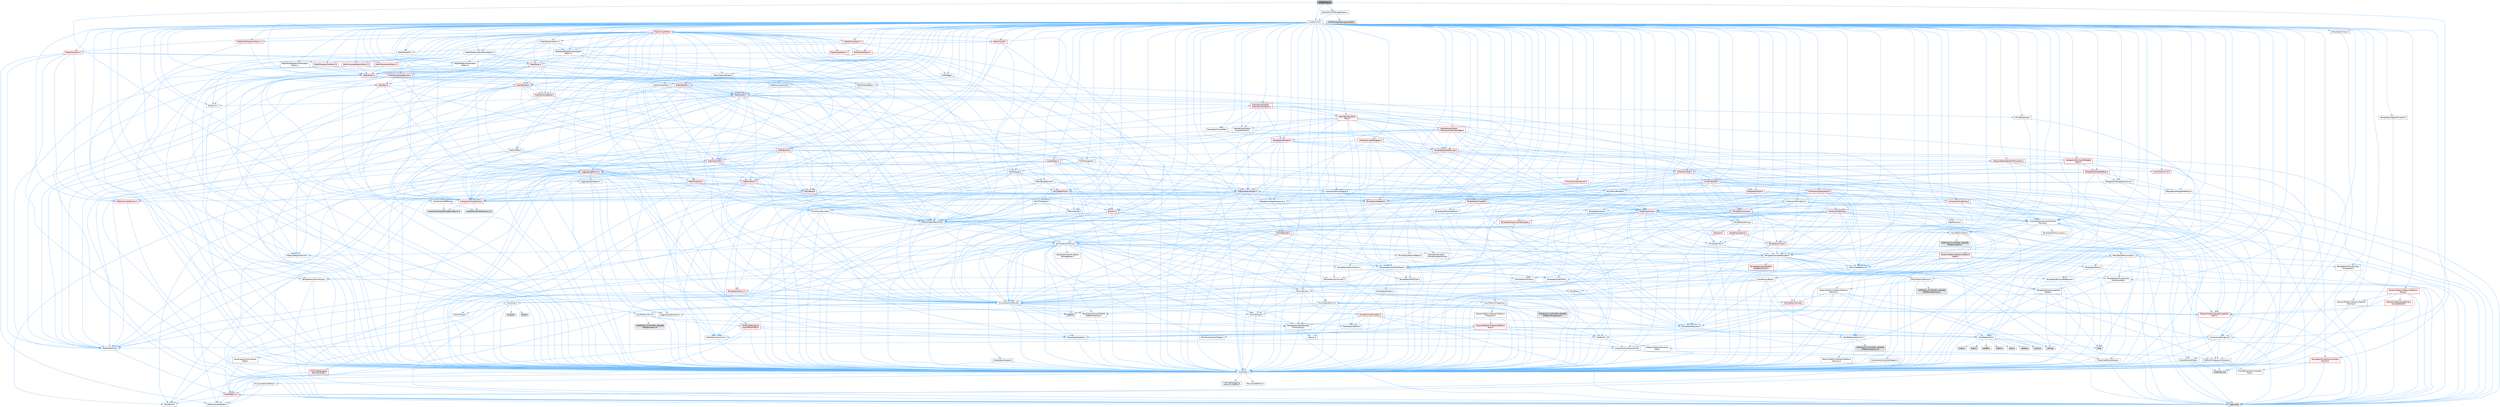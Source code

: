 digraph "VVMNames.h"
{
 // INTERACTIVE_SVG=YES
 // LATEX_PDF_SIZE
  bgcolor="transparent";
  edge [fontname=Helvetica,fontsize=10,labelfontname=Helvetica,labelfontsize=10];
  node [fontname=Helvetica,fontsize=10,shape=box,height=0.2,width=0.4];
  Node1 [id="Node000001",label="VVMNames.h",height=0.2,width=0.4,color="gray40", fillcolor="grey60", style="filled", fontcolor="black",tooltip=" "];
  Node1 -> Node2 [id="edge1_Node000001_Node000002",color="steelblue1",style="solid",tooltip=" "];
  Node2 [id="Node000002",label="Containers/StringFwd.h",height=0.2,width=0.4,color="grey40", fillcolor="white", style="filled",URL="$df/d37/StringFwd_8h.html",tooltip=" "];
  Node2 -> Node3 [id="edge2_Node000002_Node000003",color="steelblue1",style="solid",tooltip=" "];
  Node3 [id="Node000003",label="CoreTypes.h",height=0.2,width=0.4,color="grey40", fillcolor="white", style="filled",URL="$dc/dec/CoreTypes_8h.html",tooltip=" "];
  Node3 -> Node4 [id="edge3_Node000003_Node000004",color="steelblue1",style="solid",tooltip=" "];
  Node4 [id="Node000004",label="HAL/Platform.h",height=0.2,width=0.4,color="red", fillcolor="#FFF0F0", style="filled",URL="$d9/dd0/Platform_8h.html",tooltip=" "];
  Node4 -> Node5 [id="edge4_Node000004_Node000005",color="steelblue1",style="solid",tooltip=" "];
  Node5 [id="Node000005",label="Misc/Build.h",height=0.2,width=0.4,color="grey40", fillcolor="white", style="filled",URL="$d3/dbb/Build_8h.html",tooltip=" "];
  Node4 -> Node7 [id="edge5_Node000004_Node000007",color="steelblue1",style="solid",tooltip=" "];
  Node7 [id="Node000007",label="type_traits",height=0.2,width=0.4,color="grey60", fillcolor="#E0E0E0", style="filled",tooltip=" "];
  Node4 -> Node8 [id="edge6_Node000004_Node000008",color="steelblue1",style="solid",tooltip=" "];
  Node8 [id="Node000008",label="PreprocessorHelpers.h",height=0.2,width=0.4,color="grey40", fillcolor="white", style="filled",URL="$db/ddb/PreprocessorHelpers_8h.html",tooltip=" "];
  Node3 -> Node14 [id="edge7_Node000003_Node000014",color="steelblue1",style="solid",tooltip=" "];
  Node14 [id="Node000014",label="ProfilingDebugging\l/UMemoryDefines.h",height=0.2,width=0.4,color="grey40", fillcolor="white", style="filled",URL="$d2/da2/UMemoryDefines_8h.html",tooltip=" "];
  Node3 -> Node15 [id="edge8_Node000003_Node000015",color="steelblue1",style="solid",tooltip=" "];
  Node15 [id="Node000015",label="Misc/CoreMiscDefines.h",height=0.2,width=0.4,color="grey40", fillcolor="white", style="filled",URL="$da/d38/CoreMiscDefines_8h.html",tooltip=" "];
  Node15 -> Node4 [id="edge9_Node000015_Node000004",color="steelblue1",style="solid",tooltip=" "];
  Node15 -> Node8 [id="edge10_Node000015_Node000008",color="steelblue1",style="solid",tooltip=" "];
  Node3 -> Node16 [id="edge11_Node000003_Node000016",color="steelblue1",style="solid",tooltip=" "];
  Node16 [id="Node000016",label="Misc/CoreDefines.h",height=0.2,width=0.4,color="grey40", fillcolor="white", style="filled",URL="$d3/dd2/CoreDefines_8h.html",tooltip=" "];
  Node2 -> Node17 [id="edge12_Node000002_Node000017",color="steelblue1",style="solid",tooltip=" "];
  Node17 [id="Node000017",label="Traits/ElementType.h",height=0.2,width=0.4,color="grey40", fillcolor="white", style="filled",URL="$d5/d4f/ElementType_8h.html",tooltip=" "];
  Node17 -> Node4 [id="edge13_Node000017_Node000004",color="steelblue1",style="solid",tooltip=" "];
  Node17 -> Node18 [id="edge14_Node000017_Node000018",color="steelblue1",style="solid",tooltip=" "];
  Node18 [id="Node000018",label="initializer_list",height=0.2,width=0.4,color="grey60", fillcolor="#E0E0E0", style="filled",tooltip=" "];
  Node17 -> Node7 [id="edge15_Node000017_Node000007",color="steelblue1",style="solid",tooltip=" "];
  Node2 -> Node19 [id="edge16_Node000002_Node000019",color="steelblue1",style="solid",tooltip=" "];
  Node19 [id="Node000019",label="Traits/IsContiguousContainer.h",height=0.2,width=0.4,color="grey40", fillcolor="white", style="filled",URL="$d5/d3c/IsContiguousContainer_8h.html",tooltip=" "];
  Node19 -> Node3 [id="edge17_Node000019_Node000003",color="steelblue1",style="solid",tooltip=" "];
  Node19 -> Node20 [id="edge18_Node000019_Node000020",color="steelblue1",style="solid",tooltip=" "];
  Node20 [id="Node000020",label="Misc/StaticAssertComplete\lType.h",height=0.2,width=0.4,color="grey40", fillcolor="white", style="filled",URL="$d5/d4e/StaticAssertCompleteType_8h.html",tooltip=" "];
  Node19 -> Node18 [id="edge19_Node000019_Node000018",color="steelblue1",style="solid",tooltip=" "];
  Node1 -> Node21 [id="edge20_Node000001_Node000021",color="steelblue1",style="solid",tooltip=" "];
  Node21 [id="Node000021",label="Containers/Utf8String.h",height=0.2,width=0.4,color="grey40", fillcolor="white", style="filled",URL="$de/d22/Utf8String_8h.html",tooltip=" "];
  Node21 -> Node22 [id="edge21_Node000021_Node000022",color="steelblue1",style="solid",tooltip=" "];
  Node22 [id="Node000022",label="Containers/UnrealStringIncludes.h.inl",height=0.2,width=0.4,color="grey60", fillcolor="#E0E0E0", style="filled",tooltip=" "];
  Node21 -> Node23 [id="edge22_Node000021_Node000023",color="steelblue1",style="solid",tooltip=" "];
  Node23 [id="Node000023",label="Containers/UnrealString.h.inl",height=0.2,width=0.4,color="grey60", fillcolor="#E0E0E0", style="filled",tooltip=" "];
  Node1 -> Node24 [id="edge23_Node000001_Node000024",color="steelblue1",style="solid",tooltip=" "];
  Node24 [id="Node000024",label="CoreMinimal.h",height=0.2,width=0.4,color="grey40", fillcolor="white", style="filled",URL="$d7/d67/CoreMinimal_8h.html",tooltip=" "];
  Node24 -> Node3 [id="edge24_Node000024_Node000003",color="steelblue1",style="solid",tooltip=" "];
  Node24 -> Node25 [id="edge25_Node000024_Node000025",color="steelblue1",style="solid",tooltip=" "];
  Node25 [id="Node000025",label="CoreFwd.h",height=0.2,width=0.4,color="grey40", fillcolor="white", style="filled",URL="$d1/d1e/CoreFwd_8h.html",tooltip=" "];
  Node25 -> Node3 [id="edge26_Node000025_Node000003",color="steelblue1",style="solid",tooltip=" "];
  Node25 -> Node26 [id="edge27_Node000025_Node000026",color="steelblue1",style="solid",tooltip=" "];
  Node26 [id="Node000026",label="Containers/ContainersFwd.h",height=0.2,width=0.4,color="grey40", fillcolor="white", style="filled",URL="$d4/d0a/ContainersFwd_8h.html",tooltip=" "];
  Node26 -> Node4 [id="edge28_Node000026_Node000004",color="steelblue1",style="solid",tooltip=" "];
  Node26 -> Node3 [id="edge29_Node000026_Node000003",color="steelblue1",style="solid",tooltip=" "];
  Node26 -> Node19 [id="edge30_Node000026_Node000019",color="steelblue1",style="solid",tooltip=" "];
  Node25 -> Node27 [id="edge31_Node000025_Node000027",color="steelblue1",style="solid",tooltip=" "];
  Node27 [id="Node000027",label="Math/MathFwd.h",height=0.2,width=0.4,color="grey40", fillcolor="white", style="filled",URL="$d2/d10/MathFwd_8h.html",tooltip=" "];
  Node27 -> Node4 [id="edge32_Node000027_Node000004",color="steelblue1",style="solid",tooltip=" "];
  Node25 -> Node28 [id="edge33_Node000025_Node000028",color="steelblue1",style="solid",tooltip=" "];
  Node28 [id="Node000028",label="UObject/UObjectHierarchy\lFwd.h",height=0.2,width=0.4,color="grey40", fillcolor="white", style="filled",URL="$d3/d13/UObjectHierarchyFwd_8h.html",tooltip=" "];
  Node24 -> Node28 [id="edge34_Node000024_Node000028",color="steelblue1",style="solid",tooltip=" "];
  Node24 -> Node26 [id="edge35_Node000024_Node000026",color="steelblue1",style="solid",tooltip=" "];
  Node24 -> Node29 [id="edge36_Node000024_Node000029",color="steelblue1",style="solid",tooltip=" "];
  Node29 [id="Node000029",label="Misc/VarArgs.h",height=0.2,width=0.4,color="grey40", fillcolor="white", style="filled",URL="$d5/d6f/VarArgs_8h.html",tooltip=" "];
  Node29 -> Node3 [id="edge37_Node000029_Node000003",color="steelblue1",style="solid",tooltip=" "];
  Node24 -> Node30 [id="edge38_Node000024_Node000030",color="steelblue1",style="solid",tooltip=" "];
  Node30 [id="Node000030",label="Logging/LogVerbosity.h",height=0.2,width=0.4,color="grey40", fillcolor="white", style="filled",URL="$d2/d8f/LogVerbosity_8h.html",tooltip=" "];
  Node30 -> Node3 [id="edge39_Node000030_Node000003",color="steelblue1",style="solid",tooltip=" "];
  Node24 -> Node31 [id="edge40_Node000024_Node000031",color="steelblue1",style="solid",tooltip=" "];
  Node31 [id="Node000031",label="Misc/OutputDevice.h",height=0.2,width=0.4,color="grey40", fillcolor="white", style="filled",URL="$d7/d32/OutputDevice_8h.html",tooltip=" "];
  Node31 -> Node25 [id="edge41_Node000031_Node000025",color="steelblue1",style="solid",tooltip=" "];
  Node31 -> Node3 [id="edge42_Node000031_Node000003",color="steelblue1",style="solid",tooltip=" "];
  Node31 -> Node30 [id="edge43_Node000031_Node000030",color="steelblue1",style="solid",tooltip=" "];
  Node31 -> Node29 [id="edge44_Node000031_Node000029",color="steelblue1",style="solid",tooltip=" "];
  Node31 -> Node32 [id="edge45_Node000031_Node000032",color="steelblue1",style="solid",tooltip=" "];
  Node32 [id="Node000032",label="Templates/IsArrayOrRefOf\lTypeByPredicate.h",height=0.2,width=0.4,color="grey40", fillcolor="white", style="filled",URL="$d6/da1/IsArrayOrRefOfTypeByPredicate_8h.html",tooltip=" "];
  Node32 -> Node3 [id="edge46_Node000032_Node000003",color="steelblue1",style="solid",tooltip=" "];
  Node31 -> Node33 [id="edge47_Node000031_Node000033",color="steelblue1",style="solid",tooltip=" "];
  Node33 [id="Node000033",label="Templates/IsValidVariadic\lFunctionArg.h",height=0.2,width=0.4,color="grey40", fillcolor="white", style="filled",URL="$d0/dc8/IsValidVariadicFunctionArg_8h.html",tooltip=" "];
  Node33 -> Node3 [id="edge48_Node000033_Node000003",color="steelblue1",style="solid",tooltip=" "];
  Node33 -> Node34 [id="edge49_Node000033_Node000034",color="steelblue1",style="solid",tooltip=" "];
  Node34 [id="Node000034",label="IsEnum.h",height=0.2,width=0.4,color="grey40", fillcolor="white", style="filled",URL="$d4/de5/IsEnum_8h.html",tooltip=" "];
  Node33 -> Node7 [id="edge50_Node000033_Node000007",color="steelblue1",style="solid",tooltip=" "];
  Node31 -> Node35 [id="edge51_Node000031_Node000035",color="steelblue1",style="solid",tooltip=" "];
  Node35 [id="Node000035",label="Traits/IsCharEncodingCompatible\lWith.h",height=0.2,width=0.4,color="red", fillcolor="#FFF0F0", style="filled",URL="$df/dd1/IsCharEncodingCompatibleWith_8h.html",tooltip=" "];
  Node35 -> Node7 [id="edge52_Node000035_Node000007",color="steelblue1",style="solid",tooltip=" "];
  Node24 -> Node37 [id="edge53_Node000024_Node000037",color="steelblue1",style="solid",tooltip=" "];
  Node37 [id="Node000037",label="HAL/PlatformCrt.h",height=0.2,width=0.4,color="grey40", fillcolor="white", style="filled",URL="$d8/d75/PlatformCrt_8h.html",tooltip=" "];
  Node37 -> Node38 [id="edge54_Node000037_Node000038",color="steelblue1",style="solid",tooltip=" "];
  Node38 [id="Node000038",label="new",height=0.2,width=0.4,color="grey60", fillcolor="#E0E0E0", style="filled",tooltip=" "];
  Node37 -> Node39 [id="edge55_Node000037_Node000039",color="steelblue1",style="solid",tooltip=" "];
  Node39 [id="Node000039",label="wchar.h",height=0.2,width=0.4,color="grey60", fillcolor="#E0E0E0", style="filled",tooltip=" "];
  Node37 -> Node40 [id="edge56_Node000037_Node000040",color="steelblue1",style="solid",tooltip=" "];
  Node40 [id="Node000040",label="stddef.h",height=0.2,width=0.4,color="grey60", fillcolor="#E0E0E0", style="filled",tooltip=" "];
  Node37 -> Node41 [id="edge57_Node000037_Node000041",color="steelblue1",style="solid",tooltip=" "];
  Node41 [id="Node000041",label="stdlib.h",height=0.2,width=0.4,color="grey60", fillcolor="#E0E0E0", style="filled",tooltip=" "];
  Node37 -> Node42 [id="edge58_Node000037_Node000042",color="steelblue1",style="solid",tooltip=" "];
  Node42 [id="Node000042",label="stdio.h",height=0.2,width=0.4,color="grey60", fillcolor="#E0E0E0", style="filled",tooltip=" "];
  Node37 -> Node43 [id="edge59_Node000037_Node000043",color="steelblue1",style="solid",tooltip=" "];
  Node43 [id="Node000043",label="stdarg.h",height=0.2,width=0.4,color="grey60", fillcolor="#E0E0E0", style="filled",tooltip=" "];
  Node37 -> Node44 [id="edge60_Node000037_Node000044",color="steelblue1",style="solid",tooltip=" "];
  Node44 [id="Node000044",label="math.h",height=0.2,width=0.4,color="grey60", fillcolor="#E0E0E0", style="filled",tooltip=" "];
  Node37 -> Node45 [id="edge61_Node000037_Node000045",color="steelblue1",style="solid",tooltip=" "];
  Node45 [id="Node000045",label="float.h",height=0.2,width=0.4,color="grey60", fillcolor="#E0E0E0", style="filled",tooltip=" "];
  Node37 -> Node46 [id="edge62_Node000037_Node000046",color="steelblue1",style="solid",tooltip=" "];
  Node46 [id="Node000046",label="string.h",height=0.2,width=0.4,color="grey60", fillcolor="#E0E0E0", style="filled",tooltip=" "];
  Node24 -> Node47 [id="edge63_Node000024_Node000047",color="steelblue1",style="solid",tooltip=" "];
  Node47 [id="Node000047",label="HAL/PlatformMisc.h",height=0.2,width=0.4,color="grey40", fillcolor="white", style="filled",URL="$d0/df5/PlatformMisc_8h.html",tooltip=" "];
  Node47 -> Node3 [id="edge64_Node000047_Node000003",color="steelblue1",style="solid",tooltip=" "];
  Node47 -> Node48 [id="edge65_Node000047_Node000048",color="steelblue1",style="solid",tooltip=" "];
  Node48 [id="Node000048",label="GenericPlatform/GenericPlatform\lMisc.h",height=0.2,width=0.4,color="red", fillcolor="#FFF0F0", style="filled",URL="$db/d9a/GenericPlatformMisc_8h.html",tooltip=" "];
  Node48 -> Node2 [id="edge66_Node000048_Node000002",color="steelblue1",style="solid",tooltip=" "];
  Node48 -> Node25 [id="edge67_Node000048_Node000025",color="steelblue1",style="solid",tooltip=" "];
  Node48 -> Node3 [id="edge68_Node000048_Node000003",color="steelblue1",style="solid",tooltip=" "];
  Node48 -> Node37 [id="edge69_Node000048_Node000037",color="steelblue1",style="solid",tooltip=" "];
  Node48 -> Node50 [id="edge70_Node000048_Node000050",color="steelblue1",style="solid",tooltip=" "];
  Node50 [id="Node000050",label="Math/NumericLimits.h",height=0.2,width=0.4,color="grey40", fillcolor="white", style="filled",URL="$df/d1b/NumericLimits_8h.html",tooltip=" "];
  Node50 -> Node3 [id="edge71_Node000050_Node000003",color="steelblue1",style="solid",tooltip=" "];
  Node48 -> Node51 [id="edge72_Node000048_Node000051",color="steelblue1",style="solid",tooltip=" "];
  Node51 [id="Node000051",label="Misc/CompressionFlags.h",height=0.2,width=0.4,color="grey40", fillcolor="white", style="filled",URL="$d9/d76/CompressionFlags_8h.html",tooltip=" "];
  Node47 -> Node55 [id="edge73_Node000047_Node000055",color="steelblue1",style="solid",tooltip=" "];
  Node55 [id="Node000055",label="COMPILED_PLATFORM_HEADER\l(PlatformMisc.h)",height=0.2,width=0.4,color="grey60", fillcolor="#E0E0E0", style="filled",tooltip=" "];
  Node47 -> Node56 [id="edge74_Node000047_Node000056",color="steelblue1",style="solid",tooltip=" "];
  Node56 [id="Node000056",label="ProfilingDebugging\l/CpuProfilerTrace.h",height=0.2,width=0.4,color="red", fillcolor="#FFF0F0", style="filled",URL="$da/dcb/CpuProfilerTrace_8h.html",tooltip=" "];
  Node56 -> Node3 [id="edge75_Node000056_Node000003",color="steelblue1",style="solid",tooltip=" "];
  Node56 -> Node26 [id="edge76_Node000056_Node000026",color="steelblue1",style="solid",tooltip=" "];
  Node56 -> Node57 [id="edge77_Node000056_Node000057",color="steelblue1",style="solid",tooltip=" "];
  Node57 [id="Node000057",label="HAL/PlatformAtomics.h",height=0.2,width=0.4,color="grey40", fillcolor="white", style="filled",URL="$d3/d36/PlatformAtomics_8h.html",tooltip=" "];
  Node57 -> Node3 [id="edge78_Node000057_Node000003",color="steelblue1",style="solid",tooltip=" "];
  Node57 -> Node58 [id="edge79_Node000057_Node000058",color="steelblue1",style="solid",tooltip=" "];
  Node58 [id="Node000058",label="GenericPlatform/GenericPlatform\lAtomics.h",height=0.2,width=0.4,color="grey40", fillcolor="white", style="filled",URL="$da/d72/GenericPlatformAtomics_8h.html",tooltip=" "];
  Node58 -> Node3 [id="edge80_Node000058_Node000003",color="steelblue1",style="solid",tooltip=" "];
  Node57 -> Node59 [id="edge81_Node000057_Node000059",color="steelblue1",style="solid",tooltip=" "];
  Node59 [id="Node000059",label="COMPILED_PLATFORM_HEADER\l(PlatformAtomics.h)",height=0.2,width=0.4,color="grey60", fillcolor="#E0E0E0", style="filled",tooltip=" "];
  Node56 -> Node8 [id="edge82_Node000056_Node000008",color="steelblue1",style="solid",tooltip=" "];
  Node56 -> Node5 [id="edge83_Node000056_Node000005",color="steelblue1",style="solid",tooltip=" "];
  Node24 -> Node64 [id="edge84_Node000024_Node000064",color="steelblue1",style="solid",tooltip=" "];
  Node64 [id="Node000064",label="Misc/AssertionMacros.h",height=0.2,width=0.4,color="grey40", fillcolor="white", style="filled",URL="$d0/dfa/AssertionMacros_8h.html",tooltip=" "];
  Node64 -> Node3 [id="edge85_Node000064_Node000003",color="steelblue1",style="solid",tooltip=" "];
  Node64 -> Node4 [id="edge86_Node000064_Node000004",color="steelblue1",style="solid",tooltip=" "];
  Node64 -> Node47 [id="edge87_Node000064_Node000047",color="steelblue1",style="solid",tooltip=" "];
  Node64 -> Node8 [id="edge88_Node000064_Node000008",color="steelblue1",style="solid",tooltip=" "];
  Node64 -> Node65 [id="edge89_Node000064_Node000065",color="steelblue1",style="solid",tooltip=" "];
  Node65 [id="Node000065",label="Templates/EnableIf.h",height=0.2,width=0.4,color="grey40", fillcolor="white", style="filled",URL="$d7/d60/EnableIf_8h.html",tooltip=" "];
  Node65 -> Node3 [id="edge90_Node000065_Node000003",color="steelblue1",style="solid",tooltip=" "];
  Node64 -> Node32 [id="edge91_Node000064_Node000032",color="steelblue1",style="solid",tooltip=" "];
  Node64 -> Node33 [id="edge92_Node000064_Node000033",color="steelblue1",style="solid",tooltip=" "];
  Node64 -> Node35 [id="edge93_Node000064_Node000035",color="steelblue1",style="solid",tooltip=" "];
  Node64 -> Node29 [id="edge94_Node000064_Node000029",color="steelblue1",style="solid",tooltip=" "];
  Node64 -> Node66 [id="edge95_Node000064_Node000066",color="steelblue1",style="solid",tooltip=" "];
  Node66 [id="Node000066",label="String/FormatStringSan.h",height=0.2,width=0.4,color="red", fillcolor="#FFF0F0", style="filled",URL="$d3/d8b/FormatStringSan_8h.html",tooltip=" "];
  Node66 -> Node7 [id="edge96_Node000066_Node000007",color="steelblue1",style="solid",tooltip=" "];
  Node66 -> Node3 [id="edge97_Node000066_Node000003",color="steelblue1",style="solid",tooltip=" "];
  Node66 -> Node67 [id="edge98_Node000066_Node000067",color="steelblue1",style="solid",tooltip=" "];
  Node67 [id="Node000067",label="Templates/Requires.h",height=0.2,width=0.4,color="grey40", fillcolor="white", style="filled",URL="$dc/d96/Requires_8h.html",tooltip=" "];
  Node67 -> Node65 [id="edge99_Node000067_Node000065",color="steelblue1",style="solid",tooltip=" "];
  Node67 -> Node7 [id="edge100_Node000067_Node000007",color="steelblue1",style="solid",tooltip=" "];
  Node66 -> Node68 [id="edge101_Node000066_Node000068",color="steelblue1",style="solid",tooltip=" "];
  Node68 [id="Node000068",label="Templates/Identity.h",height=0.2,width=0.4,color="grey40", fillcolor="white", style="filled",URL="$d0/dd5/Identity_8h.html",tooltip=" "];
  Node66 -> Node33 [id="edge102_Node000066_Node000033",color="steelblue1",style="solid",tooltip=" "];
  Node66 -> Node26 [id="edge103_Node000066_Node000026",color="steelblue1",style="solid",tooltip=" "];
  Node64 -> Node72 [id="edge104_Node000064_Node000072",color="steelblue1",style="solid",tooltip=" "];
  Node72 [id="Node000072",label="atomic",height=0.2,width=0.4,color="grey60", fillcolor="#E0E0E0", style="filled",tooltip=" "];
  Node24 -> Node73 [id="edge105_Node000024_Node000073",color="steelblue1",style="solid",tooltip=" "];
  Node73 [id="Node000073",label="Templates/IsPointer.h",height=0.2,width=0.4,color="grey40", fillcolor="white", style="filled",URL="$d7/d05/IsPointer_8h.html",tooltip=" "];
  Node73 -> Node3 [id="edge106_Node000073_Node000003",color="steelblue1",style="solid",tooltip=" "];
  Node24 -> Node74 [id="edge107_Node000024_Node000074",color="steelblue1",style="solid",tooltip=" "];
  Node74 [id="Node000074",label="HAL/PlatformMemory.h",height=0.2,width=0.4,color="grey40", fillcolor="white", style="filled",URL="$de/d68/PlatformMemory_8h.html",tooltip=" "];
  Node74 -> Node3 [id="edge108_Node000074_Node000003",color="steelblue1",style="solid",tooltip=" "];
  Node74 -> Node75 [id="edge109_Node000074_Node000075",color="steelblue1",style="solid",tooltip=" "];
  Node75 [id="Node000075",label="GenericPlatform/GenericPlatform\lMemory.h",height=0.2,width=0.4,color="grey40", fillcolor="white", style="filled",URL="$dd/d22/GenericPlatformMemory_8h.html",tooltip=" "];
  Node75 -> Node25 [id="edge110_Node000075_Node000025",color="steelblue1",style="solid",tooltip=" "];
  Node75 -> Node3 [id="edge111_Node000075_Node000003",color="steelblue1",style="solid",tooltip=" "];
  Node75 -> Node76 [id="edge112_Node000075_Node000076",color="steelblue1",style="solid",tooltip=" "];
  Node76 [id="Node000076",label="HAL/PlatformString.h",height=0.2,width=0.4,color="red", fillcolor="#FFF0F0", style="filled",URL="$db/db5/PlatformString_8h.html",tooltip=" "];
  Node76 -> Node3 [id="edge113_Node000076_Node000003",color="steelblue1",style="solid",tooltip=" "];
  Node75 -> Node46 [id="edge114_Node000075_Node000046",color="steelblue1",style="solid",tooltip=" "];
  Node75 -> Node39 [id="edge115_Node000075_Node000039",color="steelblue1",style="solid",tooltip=" "];
  Node74 -> Node78 [id="edge116_Node000074_Node000078",color="steelblue1",style="solid",tooltip=" "];
  Node78 [id="Node000078",label="COMPILED_PLATFORM_HEADER\l(PlatformMemory.h)",height=0.2,width=0.4,color="grey60", fillcolor="#E0E0E0", style="filled",tooltip=" "];
  Node24 -> Node57 [id="edge117_Node000024_Node000057",color="steelblue1",style="solid",tooltip=" "];
  Node24 -> Node79 [id="edge118_Node000024_Node000079",color="steelblue1",style="solid",tooltip=" "];
  Node79 [id="Node000079",label="Misc/Exec.h",height=0.2,width=0.4,color="grey40", fillcolor="white", style="filled",URL="$de/ddb/Exec_8h.html",tooltip=" "];
  Node79 -> Node3 [id="edge119_Node000079_Node000003",color="steelblue1",style="solid",tooltip=" "];
  Node79 -> Node64 [id="edge120_Node000079_Node000064",color="steelblue1",style="solid",tooltip=" "];
  Node24 -> Node80 [id="edge121_Node000024_Node000080",color="steelblue1",style="solid",tooltip=" "];
  Node80 [id="Node000080",label="HAL/MemoryBase.h",height=0.2,width=0.4,color="grey40", fillcolor="white", style="filled",URL="$d6/d9f/MemoryBase_8h.html",tooltip=" "];
  Node80 -> Node3 [id="edge122_Node000080_Node000003",color="steelblue1",style="solid",tooltip=" "];
  Node80 -> Node57 [id="edge123_Node000080_Node000057",color="steelblue1",style="solid",tooltip=" "];
  Node80 -> Node37 [id="edge124_Node000080_Node000037",color="steelblue1",style="solid",tooltip=" "];
  Node80 -> Node79 [id="edge125_Node000080_Node000079",color="steelblue1",style="solid",tooltip=" "];
  Node80 -> Node31 [id="edge126_Node000080_Node000031",color="steelblue1",style="solid",tooltip=" "];
  Node80 -> Node81 [id="edge127_Node000080_Node000081",color="steelblue1",style="solid",tooltip=" "];
  Node81 [id="Node000081",label="Templates/Atomic.h",height=0.2,width=0.4,color="red", fillcolor="#FFF0F0", style="filled",URL="$d3/d91/Atomic_8h.html",tooltip=" "];
  Node81 -> Node89 [id="edge128_Node000081_Node000089",color="steelblue1",style="solid",tooltip=" "];
  Node89 [id="Node000089",label="Traits/IntType.h",height=0.2,width=0.4,color="grey40", fillcolor="white", style="filled",URL="$d7/deb/IntType_8h.html",tooltip=" "];
  Node89 -> Node4 [id="edge129_Node000089_Node000004",color="steelblue1",style="solid",tooltip=" "];
  Node81 -> Node72 [id="edge130_Node000081_Node000072",color="steelblue1",style="solid",tooltip=" "];
  Node24 -> Node90 [id="edge131_Node000024_Node000090",color="steelblue1",style="solid",tooltip=" "];
  Node90 [id="Node000090",label="HAL/UnrealMemory.h",height=0.2,width=0.4,color="grey40", fillcolor="white", style="filled",URL="$d9/d96/UnrealMemory_8h.html",tooltip=" "];
  Node90 -> Node3 [id="edge132_Node000090_Node000003",color="steelblue1",style="solid",tooltip=" "];
  Node90 -> Node75 [id="edge133_Node000090_Node000075",color="steelblue1",style="solid",tooltip=" "];
  Node90 -> Node80 [id="edge134_Node000090_Node000080",color="steelblue1",style="solid",tooltip=" "];
  Node90 -> Node74 [id="edge135_Node000090_Node000074",color="steelblue1",style="solid",tooltip=" "];
  Node90 -> Node91 [id="edge136_Node000090_Node000091",color="steelblue1",style="solid",tooltip=" "];
  Node91 [id="Node000091",label="ProfilingDebugging\l/MemoryTrace.h",height=0.2,width=0.4,color="red", fillcolor="#FFF0F0", style="filled",URL="$da/dd7/MemoryTrace_8h.html",tooltip=" "];
  Node91 -> Node4 [id="edge137_Node000091_Node000004",color="steelblue1",style="solid",tooltip=" "];
  Node90 -> Node73 [id="edge138_Node000090_Node000073",color="steelblue1",style="solid",tooltip=" "];
  Node24 -> Node92 [id="edge139_Node000024_Node000092",color="steelblue1",style="solid",tooltip=" "];
  Node92 [id="Node000092",label="Templates/IsArithmetic.h",height=0.2,width=0.4,color="grey40", fillcolor="white", style="filled",URL="$d2/d5d/IsArithmetic_8h.html",tooltip=" "];
  Node92 -> Node3 [id="edge140_Node000092_Node000003",color="steelblue1",style="solid",tooltip=" "];
  Node24 -> Node86 [id="edge141_Node000024_Node000086",color="steelblue1",style="solid",tooltip=" "];
  Node86 [id="Node000086",label="Templates/AndOrNot.h",height=0.2,width=0.4,color="grey40", fillcolor="white", style="filled",URL="$db/d0a/AndOrNot_8h.html",tooltip=" "];
  Node86 -> Node3 [id="edge142_Node000086_Node000003",color="steelblue1",style="solid",tooltip=" "];
  Node24 -> Node93 [id="edge143_Node000024_Node000093",color="steelblue1",style="solid",tooltip=" "];
  Node93 [id="Node000093",label="Templates/IsPODType.h",height=0.2,width=0.4,color="grey40", fillcolor="white", style="filled",URL="$d7/db1/IsPODType_8h.html",tooltip=" "];
  Node93 -> Node3 [id="edge144_Node000093_Node000003",color="steelblue1",style="solid",tooltip=" "];
  Node24 -> Node94 [id="edge145_Node000024_Node000094",color="steelblue1",style="solid",tooltip=" "];
  Node94 [id="Node000094",label="Templates/IsUECoreType.h",height=0.2,width=0.4,color="grey40", fillcolor="white", style="filled",URL="$d1/db8/IsUECoreType_8h.html",tooltip=" "];
  Node94 -> Node3 [id="edge146_Node000094_Node000003",color="steelblue1",style="solid",tooltip=" "];
  Node94 -> Node7 [id="edge147_Node000094_Node000007",color="steelblue1",style="solid",tooltip=" "];
  Node24 -> Node87 [id="edge148_Node000024_Node000087",color="steelblue1",style="solid",tooltip=" "];
  Node87 [id="Node000087",label="Templates/IsTriviallyCopy\lConstructible.h",height=0.2,width=0.4,color="grey40", fillcolor="white", style="filled",URL="$d3/d78/IsTriviallyCopyConstructible_8h.html",tooltip=" "];
  Node87 -> Node3 [id="edge149_Node000087_Node000003",color="steelblue1",style="solid",tooltip=" "];
  Node87 -> Node7 [id="edge150_Node000087_Node000007",color="steelblue1",style="solid",tooltip=" "];
  Node24 -> Node95 [id="edge151_Node000024_Node000095",color="steelblue1",style="solid",tooltip=" "];
  Node95 [id="Node000095",label="Templates/UnrealTypeTraits.h",height=0.2,width=0.4,color="grey40", fillcolor="white", style="filled",URL="$d2/d2d/UnrealTypeTraits_8h.html",tooltip=" "];
  Node95 -> Node3 [id="edge152_Node000095_Node000003",color="steelblue1",style="solid",tooltip=" "];
  Node95 -> Node73 [id="edge153_Node000095_Node000073",color="steelblue1",style="solid",tooltip=" "];
  Node95 -> Node64 [id="edge154_Node000095_Node000064",color="steelblue1",style="solid",tooltip=" "];
  Node95 -> Node86 [id="edge155_Node000095_Node000086",color="steelblue1",style="solid",tooltip=" "];
  Node95 -> Node65 [id="edge156_Node000095_Node000065",color="steelblue1",style="solid",tooltip=" "];
  Node95 -> Node92 [id="edge157_Node000095_Node000092",color="steelblue1",style="solid",tooltip=" "];
  Node95 -> Node34 [id="edge158_Node000095_Node000034",color="steelblue1",style="solid",tooltip=" "];
  Node95 -> Node96 [id="edge159_Node000095_Node000096",color="steelblue1",style="solid",tooltip=" "];
  Node96 [id="Node000096",label="Templates/Models.h",height=0.2,width=0.4,color="grey40", fillcolor="white", style="filled",URL="$d3/d0c/Models_8h.html",tooltip=" "];
  Node96 -> Node68 [id="edge160_Node000096_Node000068",color="steelblue1",style="solid",tooltip=" "];
  Node95 -> Node93 [id="edge161_Node000095_Node000093",color="steelblue1",style="solid",tooltip=" "];
  Node95 -> Node94 [id="edge162_Node000095_Node000094",color="steelblue1",style="solid",tooltip=" "];
  Node95 -> Node87 [id="edge163_Node000095_Node000087",color="steelblue1",style="solid",tooltip=" "];
  Node24 -> Node65 [id="edge164_Node000024_Node000065",color="steelblue1",style="solid",tooltip=" "];
  Node24 -> Node97 [id="edge165_Node000024_Node000097",color="steelblue1",style="solid",tooltip=" "];
  Node97 [id="Node000097",label="Templates/RemoveReference.h",height=0.2,width=0.4,color="grey40", fillcolor="white", style="filled",URL="$da/dbe/RemoveReference_8h.html",tooltip=" "];
  Node97 -> Node3 [id="edge166_Node000097_Node000003",color="steelblue1",style="solid",tooltip=" "];
  Node24 -> Node98 [id="edge167_Node000024_Node000098",color="steelblue1",style="solid",tooltip=" "];
  Node98 [id="Node000098",label="Templates/IntegralConstant.h",height=0.2,width=0.4,color="grey40", fillcolor="white", style="filled",URL="$db/d1b/IntegralConstant_8h.html",tooltip=" "];
  Node98 -> Node3 [id="edge168_Node000098_Node000003",color="steelblue1",style="solid",tooltip=" "];
  Node24 -> Node99 [id="edge169_Node000024_Node000099",color="steelblue1",style="solid",tooltip=" "];
  Node99 [id="Node000099",label="Templates/IsClass.h",height=0.2,width=0.4,color="grey40", fillcolor="white", style="filled",URL="$db/dcb/IsClass_8h.html",tooltip=" "];
  Node99 -> Node3 [id="edge170_Node000099_Node000003",color="steelblue1",style="solid",tooltip=" "];
  Node24 -> Node100 [id="edge171_Node000024_Node000100",color="steelblue1",style="solid",tooltip=" "];
  Node100 [id="Node000100",label="Templates/TypeCompatible\lBytes.h",height=0.2,width=0.4,color="grey40", fillcolor="white", style="filled",URL="$df/d0a/TypeCompatibleBytes_8h.html",tooltip=" "];
  Node100 -> Node3 [id="edge172_Node000100_Node000003",color="steelblue1",style="solid",tooltip=" "];
  Node100 -> Node46 [id="edge173_Node000100_Node000046",color="steelblue1",style="solid",tooltip=" "];
  Node100 -> Node38 [id="edge174_Node000100_Node000038",color="steelblue1",style="solid",tooltip=" "];
  Node100 -> Node7 [id="edge175_Node000100_Node000007",color="steelblue1",style="solid",tooltip=" "];
  Node24 -> Node19 [id="edge176_Node000024_Node000019",color="steelblue1",style="solid",tooltip=" "];
  Node24 -> Node101 [id="edge177_Node000024_Node000101",color="steelblue1",style="solid",tooltip=" "];
  Node101 [id="Node000101",label="Templates/UnrealTemplate.h",height=0.2,width=0.4,color="grey40", fillcolor="white", style="filled",URL="$d4/d24/UnrealTemplate_8h.html",tooltip=" "];
  Node101 -> Node3 [id="edge178_Node000101_Node000003",color="steelblue1",style="solid",tooltip=" "];
  Node101 -> Node73 [id="edge179_Node000101_Node000073",color="steelblue1",style="solid",tooltip=" "];
  Node101 -> Node90 [id="edge180_Node000101_Node000090",color="steelblue1",style="solid",tooltip=" "];
  Node101 -> Node102 [id="edge181_Node000101_Node000102",color="steelblue1",style="solid",tooltip=" "];
  Node102 [id="Node000102",label="Templates/CopyQualifiers\lAndRefsFromTo.h",height=0.2,width=0.4,color="red", fillcolor="#FFF0F0", style="filled",URL="$d3/db3/CopyQualifiersAndRefsFromTo_8h.html",tooltip=" "];
  Node101 -> Node95 [id="edge182_Node000101_Node000095",color="steelblue1",style="solid",tooltip=" "];
  Node101 -> Node97 [id="edge183_Node000101_Node000097",color="steelblue1",style="solid",tooltip=" "];
  Node101 -> Node67 [id="edge184_Node000101_Node000067",color="steelblue1",style="solid",tooltip=" "];
  Node101 -> Node100 [id="edge185_Node000101_Node000100",color="steelblue1",style="solid",tooltip=" "];
  Node101 -> Node68 [id="edge186_Node000101_Node000068",color="steelblue1",style="solid",tooltip=" "];
  Node101 -> Node19 [id="edge187_Node000101_Node000019",color="steelblue1",style="solid",tooltip=" "];
  Node101 -> Node104 [id="edge188_Node000101_Node000104",color="steelblue1",style="solid",tooltip=" "];
  Node104 [id="Node000104",label="Traits/UseBitwiseSwap.h",height=0.2,width=0.4,color="grey40", fillcolor="white", style="filled",URL="$db/df3/UseBitwiseSwap_8h.html",tooltip=" "];
  Node104 -> Node3 [id="edge189_Node000104_Node000003",color="steelblue1",style="solid",tooltip=" "];
  Node104 -> Node7 [id="edge190_Node000104_Node000007",color="steelblue1",style="solid",tooltip=" "];
  Node101 -> Node7 [id="edge191_Node000101_Node000007",color="steelblue1",style="solid",tooltip=" "];
  Node24 -> Node50 [id="edge192_Node000024_Node000050",color="steelblue1",style="solid",tooltip=" "];
  Node24 -> Node105 [id="edge193_Node000024_Node000105",color="steelblue1",style="solid",tooltip=" "];
  Node105 [id="Node000105",label="HAL/PlatformMath.h",height=0.2,width=0.4,color="grey40", fillcolor="white", style="filled",URL="$dc/d53/PlatformMath_8h.html",tooltip=" "];
  Node105 -> Node3 [id="edge194_Node000105_Node000003",color="steelblue1",style="solid",tooltip=" "];
  Node105 -> Node106 [id="edge195_Node000105_Node000106",color="steelblue1",style="solid",tooltip=" "];
  Node106 [id="Node000106",label="GenericPlatform/GenericPlatform\lMath.h",height=0.2,width=0.4,color="red", fillcolor="#FFF0F0", style="filled",URL="$d5/d79/GenericPlatformMath_8h.html",tooltip=" "];
  Node106 -> Node3 [id="edge196_Node000106_Node000003",color="steelblue1",style="solid",tooltip=" "];
  Node106 -> Node26 [id="edge197_Node000106_Node000026",color="steelblue1",style="solid",tooltip=" "];
  Node106 -> Node37 [id="edge198_Node000106_Node000037",color="steelblue1",style="solid",tooltip=" "];
  Node106 -> Node86 [id="edge199_Node000106_Node000086",color="steelblue1",style="solid",tooltip=" "];
  Node106 -> Node107 [id="edge200_Node000106_Node000107",color="steelblue1",style="solid",tooltip=" "];
  Node107 [id="Node000107",label="Templates/Decay.h",height=0.2,width=0.4,color="grey40", fillcolor="white", style="filled",URL="$dd/d0f/Decay_8h.html",tooltip=" "];
  Node107 -> Node3 [id="edge201_Node000107_Node000003",color="steelblue1",style="solid",tooltip=" "];
  Node107 -> Node97 [id="edge202_Node000107_Node000097",color="steelblue1",style="solid",tooltip=" "];
  Node107 -> Node7 [id="edge203_Node000107_Node000007",color="steelblue1",style="solid",tooltip=" "];
  Node106 -> Node95 [id="edge204_Node000106_Node000095",color="steelblue1",style="solid",tooltip=" "];
  Node106 -> Node67 [id="edge205_Node000106_Node000067",color="steelblue1",style="solid",tooltip=" "];
  Node106 -> Node100 [id="edge206_Node000106_Node000100",color="steelblue1",style="solid",tooltip=" "];
  Node106 -> Node7 [id="edge207_Node000106_Node000007",color="steelblue1",style="solid",tooltip=" "];
  Node105 -> Node112 [id="edge208_Node000105_Node000112",color="steelblue1",style="solid",tooltip=" "];
  Node112 [id="Node000112",label="COMPILED_PLATFORM_HEADER\l(PlatformMath.h)",height=0.2,width=0.4,color="grey60", fillcolor="#E0E0E0", style="filled",tooltip=" "];
  Node24 -> Node88 [id="edge209_Node000024_Node000088",color="steelblue1",style="solid",tooltip=" "];
  Node88 [id="Node000088",label="Templates/IsTriviallyCopy\lAssignable.h",height=0.2,width=0.4,color="grey40", fillcolor="white", style="filled",URL="$d2/df2/IsTriviallyCopyAssignable_8h.html",tooltip=" "];
  Node88 -> Node3 [id="edge210_Node000088_Node000003",color="steelblue1",style="solid",tooltip=" "];
  Node88 -> Node7 [id="edge211_Node000088_Node000007",color="steelblue1",style="solid",tooltip=" "];
  Node24 -> Node113 [id="edge212_Node000024_Node000113",color="steelblue1",style="solid",tooltip=" "];
  Node113 [id="Node000113",label="Templates/MemoryOps.h",height=0.2,width=0.4,color="grey40", fillcolor="white", style="filled",URL="$db/dea/MemoryOps_8h.html",tooltip=" "];
  Node113 -> Node3 [id="edge213_Node000113_Node000003",color="steelblue1",style="solid",tooltip=" "];
  Node113 -> Node90 [id="edge214_Node000113_Node000090",color="steelblue1",style="solid",tooltip=" "];
  Node113 -> Node88 [id="edge215_Node000113_Node000088",color="steelblue1",style="solid",tooltip=" "];
  Node113 -> Node87 [id="edge216_Node000113_Node000087",color="steelblue1",style="solid",tooltip=" "];
  Node113 -> Node67 [id="edge217_Node000113_Node000067",color="steelblue1",style="solid",tooltip=" "];
  Node113 -> Node95 [id="edge218_Node000113_Node000095",color="steelblue1",style="solid",tooltip=" "];
  Node113 -> Node104 [id="edge219_Node000113_Node000104",color="steelblue1",style="solid",tooltip=" "];
  Node113 -> Node38 [id="edge220_Node000113_Node000038",color="steelblue1",style="solid",tooltip=" "];
  Node113 -> Node7 [id="edge221_Node000113_Node000007",color="steelblue1",style="solid",tooltip=" "];
  Node24 -> Node114 [id="edge222_Node000024_Node000114",color="steelblue1",style="solid",tooltip=" "];
  Node114 [id="Node000114",label="Containers/ContainerAllocation\lPolicies.h",height=0.2,width=0.4,color="grey40", fillcolor="white", style="filled",URL="$d7/dff/ContainerAllocationPolicies_8h.html",tooltip=" "];
  Node114 -> Node3 [id="edge223_Node000114_Node000003",color="steelblue1",style="solid",tooltip=" "];
  Node114 -> Node115 [id="edge224_Node000114_Node000115",color="steelblue1",style="solid",tooltip=" "];
  Node115 [id="Node000115",label="Containers/ContainerHelpers.h",height=0.2,width=0.4,color="grey40", fillcolor="white", style="filled",URL="$d7/d33/ContainerHelpers_8h.html",tooltip=" "];
  Node115 -> Node3 [id="edge225_Node000115_Node000003",color="steelblue1",style="solid",tooltip=" "];
  Node114 -> Node114 [id="edge226_Node000114_Node000114",color="steelblue1",style="solid",tooltip=" "];
  Node114 -> Node105 [id="edge227_Node000114_Node000105",color="steelblue1",style="solid",tooltip=" "];
  Node114 -> Node90 [id="edge228_Node000114_Node000090",color="steelblue1",style="solid",tooltip=" "];
  Node114 -> Node50 [id="edge229_Node000114_Node000050",color="steelblue1",style="solid",tooltip=" "];
  Node114 -> Node64 [id="edge230_Node000114_Node000064",color="steelblue1",style="solid",tooltip=" "];
  Node114 -> Node116 [id="edge231_Node000114_Node000116",color="steelblue1",style="solid",tooltip=" "];
  Node116 [id="Node000116",label="Templates/IsPolymorphic.h",height=0.2,width=0.4,color="grey40", fillcolor="white", style="filled",URL="$dc/d20/IsPolymorphic_8h.html",tooltip=" "];
  Node114 -> Node113 [id="edge232_Node000114_Node000113",color="steelblue1",style="solid",tooltip=" "];
  Node114 -> Node100 [id="edge233_Node000114_Node000100",color="steelblue1",style="solid",tooltip=" "];
  Node114 -> Node7 [id="edge234_Node000114_Node000007",color="steelblue1",style="solid",tooltip=" "];
  Node24 -> Node117 [id="edge235_Node000024_Node000117",color="steelblue1",style="solid",tooltip=" "];
  Node117 [id="Node000117",label="Templates/IsEnumClass.h",height=0.2,width=0.4,color="grey40", fillcolor="white", style="filled",URL="$d7/d15/IsEnumClass_8h.html",tooltip=" "];
  Node117 -> Node3 [id="edge236_Node000117_Node000003",color="steelblue1",style="solid",tooltip=" "];
  Node117 -> Node86 [id="edge237_Node000117_Node000086",color="steelblue1",style="solid",tooltip=" "];
  Node24 -> Node118 [id="edge238_Node000024_Node000118",color="steelblue1",style="solid",tooltip=" "];
  Node118 [id="Node000118",label="HAL/PlatformProperties.h",height=0.2,width=0.4,color="grey40", fillcolor="white", style="filled",URL="$d9/db0/PlatformProperties_8h.html",tooltip=" "];
  Node118 -> Node3 [id="edge239_Node000118_Node000003",color="steelblue1",style="solid",tooltip=" "];
  Node118 -> Node119 [id="edge240_Node000118_Node000119",color="steelblue1",style="solid",tooltip=" "];
  Node119 [id="Node000119",label="GenericPlatform/GenericPlatform\lProperties.h",height=0.2,width=0.4,color="grey40", fillcolor="white", style="filled",URL="$d2/dcd/GenericPlatformProperties_8h.html",tooltip=" "];
  Node119 -> Node3 [id="edge241_Node000119_Node000003",color="steelblue1",style="solid",tooltip=" "];
  Node119 -> Node48 [id="edge242_Node000119_Node000048",color="steelblue1",style="solid",tooltip=" "];
  Node118 -> Node120 [id="edge243_Node000118_Node000120",color="steelblue1",style="solid",tooltip=" "];
  Node120 [id="Node000120",label="COMPILED_PLATFORM_HEADER\l(PlatformProperties.h)",height=0.2,width=0.4,color="grey60", fillcolor="#E0E0E0", style="filled",tooltip=" "];
  Node24 -> Node121 [id="edge244_Node000024_Node000121",color="steelblue1",style="solid",tooltip=" "];
  Node121 [id="Node000121",label="Misc/EngineVersionBase.h",height=0.2,width=0.4,color="grey40", fillcolor="white", style="filled",URL="$d5/d2b/EngineVersionBase_8h.html",tooltip=" "];
  Node121 -> Node3 [id="edge245_Node000121_Node000003",color="steelblue1",style="solid",tooltip=" "];
  Node24 -> Node122 [id="edge246_Node000024_Node000122",color="steelblue1",style="solid",tooltip=" "];
  Node122 [id="Node000122",label="Internationalization\l/TextNamespaceFwd.h",height=0.2,width=0.4,color="grey40", fillcolor="white", style="filled",URL="$d8/d97/TextNamespaceFwd_8h.html",tooltip=" "];
  Node122 -> Node3 [id="edge247_Node000122_Node000003",color="steelblue1",style="solid",tooltip=" "];
  Node24 -> Node123 [id="edge248_Node000024_Node000123",color="steelblue1",style="solid",tooltip=" "];
  Node123 [id="Node000123",label="Serialization/Archive.h",height=0.2,width=0.4,color="grey40", fillcolor="white", style="filled",URL="$d7/d3b/Archive_8h.html",tooltip=" "];
  Node123 -> Node25 [id="edge249_Node000123_Node000025",color="steelblue1",style="solid",tooltip=" "];
  Node123 -> Node3 [id="edge250_Node000123_Node000003",color="steelblue1",style="solid",tooltip=" "];
  Node123 -> Node118 [id="edge251_Node000123_Node000118",color="steelblue1",style="solid",tooltip=" "];
  Node123 -> Node122 [id="edge252_Node000123_Node000122",color="steelblue1",style="solid",tooltip=" "];
  Node123 -> Node27 [id="edge253_Node000123_Node000027",color="steelblue1",style="solid",tooltip=" "];
  Node123 -> Node64 [id="edge254_Node000123_Node000064",color="steelblue1",style="solid",tooltip=" "];
  Node123 -> Node5 [id="edge255_Node000123_Node000005",color="steelblue1",style="solid",tooltip=" "];
  Node123 -> Node51 [id="edge256_Node000123_Node000051",color="steelblue1",style="solid",tooltip=" "];
  Node123 -> Node121 [id="edge257_Node000123_Node000121",color="steelblue1",style="solid",tooltip=" "];
  Node123 -> Node29 [id="edge258_Node000123_Node000029",color="steelblue1",style="solid",tooltip=" "];
  Node123 -> Node124 [id="edge259_Node000123_Node000124",color="steelblue1",style="solid",tooltip=" "];
  Node124 [id="Node000124",label="Serialization/ArchiveCook\lData.h",height=0.2,width=0.4,color="grey40", fillcolor="white", style="filled",URL="$dc/db6/ArchiveCookData_8h.html",tooltip=" "];
  Node124 -> Node4 [id="edge260_Node000124_Node000004",color="steelblue1",style="solid",tooltip=" "];
  Node123 -> Node125 [id="edge261_Node000123_Node000125",color="steelblue1",style="solid",tooltip=" "];
  Node125 [id="Node000125",label="Serialization/ArchiveSave\lPackageData.h",height=0.2,width=0.4,color="grey40", fillcolor="white", style="filled",URL="$d1/d37/ArchiveSavePackageData_8h.html",tooltip=" "];
  Node123 -> Node65 [id="edge262_Node000123_Node000065",color="steelblue1",style="solid",tooltip=" "];
  Node123 -> Node32 [id="edge263_Node000123_Node000032",color="steelblue1",style="solid",tooltip=" "];
  Node123 -> Node117 [id="edge264_Node000123_Node000117",color="steelblue1",style="solid",tooltip=" "];
  Node123 -> Node110 [id="edge265_Node000123_Node000110",color="steelblue1",style="solid",tooltip=" "];
  Node110 [id="Node000110",label="Templates/IsSigned.h",height=0.2,width=0.4,color="grey40", fillcolor="white", style="filled",URL="$d8/dd8/IsSigned_8h.html",tooltip=" "];
  Node110 -> Node3 [id="edge266_Node000110_Node000003",color="steelblue1",style="solid",tooltip=" "];
  Node123 -> Node33 [id="edge267_Node000123_Node000033",color="steelblue1",style="solid",tooltip=" "];
  Node123 -> Node101 [id="edge268_Node000123_Node000101",color="steelblue1",style="solid",tooltip=" "];
  Node123 -> Node35 [id="edge269_Node000123_Node000035",color="steelblue1",style="solid",tooltip=" "];
  Node123 -> Node126 [id="edge270_Node000123_Node000126",color="steelblue1",style="solid",tooltip=" "];
  Node126 [id="Node000126",label="UObject/ObjectVersion.h",height=0.2,width=0.4,color="grey40", fillcolor="white", style="filled",URL="$da/d63/ObjectVersion_8h.html",tooltip=" "];
  Node126 -> Node3 [id="edge271_Node000126_Node000003",color="steelblue1",style="solid",tooltip=" "];
  Node24 -> Node127 [id="edge272_Node000024_Node000127",color="steelblue1",style="solid",tooltip=" "];
  Node127 [id="Node000127",label="Templates/Less.h",height=0.2,width=0.4,color="grey40", fillcolor="white", style="filled",URL="$de/dc8/Less_8h.html",tooltip=" "];
  Node127 -> Node3 [id="edge273_Node000127_Node000003",color="steelblue1",style="solid",tooltip=" "];
  Node127 -> Node101 [id="edge274_Node000127_Node000101",color="steelblue1",style="solid",tooltip=" "];
  Node24 -> Node128 [id="edge275_Node000024_Node000128",color="steelblue1",style="solid",tooltip=" "];
  Node128 [id="Node000128",label="Templates/Sorting.h",height=0.2,width=0.4,color="grey40", fillcolor="white", style="filled",URL="$d3/d9e/Sorting_8h.html",tooltip=" "];
  Node128 -> Node3 [id="edge276_Node000128_Node000003",color="steelblue1",style="solid",tooltip=" "];
  Node128 -> Node129 [id="edge277_Node000128_Node000129",color="steelblue1",style="solid",tooltip=" "];
  Node129 [id="Node000129",label="Algo/BinarySearch.h",height=0.2,width=0.4,color="red", fillcolor="#FFF0F0", style="filled",URL="$db/db4/BinarySearch_8h.html",tooltip=" "];
  Node129 -> Node131 [id="edge278_Node000129_Node000131",color="steelblue1",style="solid",tooltip=" "];
  Node131 [id="Node000131",label="Templates/Invoke.h",height=0.2,width=0.4,color="red", fillcolor="#FFF0F0", style="filled",URL="$d7/deb/Invoke_8h.html",tooltip=" "];
  Node131 -> Node3 [id="edge279_Node000131_Node000003",color="steelblue1",style="solid",tooltip=" "];
  Node131 -> Node101 [id="edge280_Node000131_Node000101",color="steelblue1",style="solid",tooltip=" "];
  Node131 -> Node7 [id="edge281_Node000131_Node000007",color="steelblue1",style="solid",tooltip=" "];
  Node129 -> Node127 [id="edge282_Node000129_Node000127",color="steelblue1",style="solid",tooltip=" "];
  Node128 -> Node133 [id="edge283_Node000128_Node000133",color="steelblue1",style="solid",tooltip=" "];
  Node133 [id="Node000133",label="Algo/Sort.h",height=0.2,width=0.4,color="red", fillcolor="#FFF0F0", style="filled",URL="$d1/d87/Sort_8h.html",tooltip=" "];
  Node128 -> Node105 [id="edge284_Node000128_Node000105",color="steelblue1",style="solid",tooltip=" "];
  Node128 -> Node127 [id="edge285_Node000128_Node000127",color="steelblue1",style="solid",tooltip=" "];
  Node24 -> Node139 [id="edge286_Node000024_Node000139",color="steelblue1",style="solid",tooltip=" "];
  Node139 [id="Node000139",label="Misc/Char.h",height=0.2,width=0.4,color="grey40", fillcolor="white", style="filled",URL="$d0/d58/Char_8h.html",tooltip=" "];
  Node139 -> Node3 [id="edge287_Node000139_Node000003",color="steelblue1",style="solid",tooltip=" "];
  Node139 -> Node89 [id="edge288_Node000139_Node000089",color="steelblue1",style="solid",tooltip=" "];
  Node139 -> Node140 [id="edge289_Node000139_Node000140",color="steelblue1",style="solid",tooltip=" "];
  Node140 [id="Node000140",label="ctype.h",height=0.2,width=0.4,color="grey60", fillcolor="#E0E0E0", style="filled",tooltip=" "];
  Node139 -> Node141 [id="edge290_Node000139_Node000141",color="steelblue1",style="solid",tooltip=" "];
  Node141 [id="Node000141",label="wctype.h",height=0.2,width=0.4,color="grey60", fillcolor="#E0E0E0", style="filled",tooltip=" "];
  Node139 -> Node7 [id="edge291_Node000139_Node000007",color="steelblue1",style="solid",tooltip=" "];
  Node24 -> Node142 [id="edge292_Node000024_Node000142",color="steelblue1",style="solid",tooltip=" "];
  Node142 [id="Node000142",label="GenericPlatform/GenericPlatform\lStricmp.h",height=0.2,width=0.4,color="grey40", fillcolor="white", style="filled",URL="$d2/d86/GenericPlatformStricmp_8h.html",tooltip=" "];
  Node142 -> Node3 [id="edge293_Node000142_Node000003",color="steelblue1",style="solid",tooltip=" "];
  Node24 -> Node143 [id="edge294_Node000024_Node000143",color="steelblue1",style="solid",tooltip=" "];
  Node143 [id="Node000143",label="GenericPlatform/GenericPlatform\lString.h",height=0.2,width=0.4,color="red", fillcolor="#FFF0F0", style="filled",URL="$dd/d20/GenericPlatformString_8h.html",tooltip=" "];
  Node143 -> Node3 [id="edge295_Node000143_Node000003",color="steelblue1",style="solid",tooltip=" "];
  Node143 -> Node142 [id="edge296_Node000143_Node000142",color="steelblue1",style="solid",tooltip=" "];
  Node143 -> Node65 [id="edge297_Node000143_Node000065",color="steelblue1",style="solid",tooltip=" "];
  Node143 -> Node35 [id="edge298_Node000143_Node000035",color="steelblue1",style="solid",tooltip=" "];
  Node143 -> Node144 [id="edge299_Node000143_Node000144",color="steelblue1",style="solid",tooltip=" "];
  Node144 [id="Node000144",label="Traits/IsCharEncodingSimply\lConvertibleTo.h",height=0.2,width=0.4,color="red", fillcolor="#FFF0F0", style="filled",URL="$d4/dee/IsCharEncodingSimplyConvertibleTo_8h.html",tooltip=" "];
  Node144 -> Node7 [id="edge300_Node000144_Node000007",color="steelblue1",style="solid",tooltip=" "];
  Node144 -> Node35 [id="edge301_Node000144_Node000035",color="steelblue1",style="solid",tooltip=" "];
  Node143 -> Node7 [id="edge302_Node000143_Node000007",color="steelblue1",style="solid",tooltip=" "];
  Node24 -> Node76 [id="edge303_Node000024_Node000076",color="steelblue1",style="solid",tooltip=" "];
  Node24 -> Node146 [id="edge304_Node000024_Node000146",color="steelblue1",style="solid",tooltip=" "];
  Node146 [id="Node000146",label="Misc/CString.h",height=0.2,width=0.4,color="grey40", fillcolor="white", style="filled",URL="$d2/d49/CString_8h.html",tooltip=" "];
  Node146 -> Node3 [id="edge305_Node000146_Node000003",color="steelblue1",style="solid",tooltip=" "];
  Node146 -> Node37 [id="edge306_Node000146_Node000037",color="steelblue1",style="solid",tooltip=" "];
  Node146 -> Node76 [id="edge307_Node000146_Node000076",color="steelblue1",style="solid",tooltip=" "];
  Node146 -> Node64 [id="edge308_Node000146_Node000064",color="steelblue1",style="solid",tooltip=" "];
  Node146 -> Node139 [id="edge309_Node000146_Node000139",color="steelblue1",style="solid",tooltip=" "];
  Node146 -> Node29 [id="edge310_Node000146_Node000029",color="steelblue1",style="solid",tooltip=" "];
  Node146 -> Node32 [id="edge311_Node000146_Node000032",color="steelblue1",style="solid",tooltip=" "];
  Node146 -> Node33 [id="edge312_Node000146_Node000033",color="steelblue1",style="solid",tooltip=" "];
  Node146 -> Node35 [id="edge313_Node000146_Node000035",color="steelblue1",style="solid",tooltip=" "];
  Node24 -> Node147 [id="edge314_Node000024_Node000147",color="steelblue1",style="solid",tooltip=" "];
  Node147 [id="Node000147",label="Misc/Crc.h",height=0.2,width=0.4,color="red", fillcolor="#FFF0F0", style="filled",URL="$d4/dd2/Crc_8h.html",tooltip=" "];
  Node147 -> Node3 [id="edge315_Node000147_Node000003",color="steelblue1",style="solid",tooltip=" "];
  Node147 -> Node76 [id="edge316_Node000147_Node000076",color="steelblue1",style="solid",tooltip=" "];
  Node147 -> Node64 [id="edge317_Node000147_Node000064",color="steelblue1",style="solid",tooltip=" "];
  Node147 -> Node146 [id="edge318_Node000147_Node000146",color="steelblue1",style="solid",tooltip=" "];
  Node147 -> Node139 [id="edge319_Node000147_Node000139",color="steelblue1",style="solid",tooltip=" "];
  Node147 -> Node95 [id="edge320_Node000147_Node000095",color="steelblue1",style="solid",tooltip=" "];
  Node24 -> Node138 [id="edge321_Node000024_Node000138",color="steelblue1",style="solid",tooltip=" "];
  Node138 [id="Node000138",label="Math/UnrealMathUtility.h",height=0.2,width=0.4,color="grey40", fillcolor="white", style="filled",URL="$db/db8/UnrealMathUtility_8h.html",tooltip=" "];
  Node138 -> Node3 [id="edge322_Node000138_Node000003",color="steelblue1",style="solid",tooltip=" "];
  Node138 -> Node64 [id="edge323_Node000138_Node000064",color="steelblue1",style="solid",tooltip=" "];
  Node138 -> Node105 [id="edge324_Node000138_Node000105",color="steelblue1",style="solid",tooltip=" "];
  Node138 -> Node27 [id="edge325_Node000138_Node000027",color="steelblue1",style="solid",tooltip=" "];
  Node138 -> Node68 [id="edge326_Node000138_Node000068",color="steelblue1",style="solid",tooltip=" "];
  Node138 -> Node67 [id="edge327_Node000138_Node000067",color="steelblue1",style="solid",tooltip=" "];
  Node24 -> Node148 [id="edge328_Node000024_Node000148",color="steelblue1",style="solid",tooltip=" "];
  Node148 [id="Node000148",label="Containers/UnrealString.h",height=0.2,width=0.4,color="red", fillcolor="#FFF0F0", style="filled",URL="$d5/dba/UnrealString_8h.html",tooltip=" "];
  Node148 -> Node22 [id="edge329_Node000148_Node000022",color="steelblue1",style="solid",tooltip=" "];
  Node148 -> Node23 [id="edge330_Node000148_Node000023",color="steelblue1",style="solid",tooltip=" "];
  Node24 -> Node150 [id="edge331_Node000024_Node000150",color="steelblue1",style="solid",tooltip=" "];
  Node150 [id="Node000150",label="Containers/Array.h",height=0.2,width=0.4,color="red", fillcolor="#FFF0F0", style="filled",URL="$df/dd0/Array_8h.html",tooltip=" "];
  Node150 -> Node3 [id="edge332_Node000150_Node000003",color="steelblue1",style="solid",tooltip=" "];
  Node150 -> Node64 [id="edge333_Node000150_Node000064",color="steelblue1",style="solid",tooltip=" "];
  Node150 -> Node90 [id="edge334_Node000150_Node000090",color="steelblue1",style="solid",tooltip=" "];
  Node150 -> Node95 [id="edge335_Node000150_Node000095",color="steelblue1",style="solid",tooltip=" "];
  Node150 -> Node101 [id="edge336_Node000150_Node000101",color="steelblue1",style="solid",tooltip=" "];
  Node150 -> Node114 [id="edge337_Node000150_Node000114",color="steelblue1",style="solid",tooltip=" "];
  Node150 -> Node123 [id="edge338_Node000150_Node000123",color="steelblue1",style="solid",tooltip=" "];
  Node150 -> Node131 [id="edge339_Node000150_Node000131",color="steelblue1",style="solid",tooltip=" "];
  Node150 -> Node127 [id="edge340_Node000150_Node000127",color="steelblue1",style="solid",tooltip=" "];
  Node150 -> Node67 [id="edge341_Node000150_Node000067",color="steelblue1",style="solid",tooltip=" "];
  Node150 -> Node128 [id="edge342_Node000150_Node000128",color="steelblue1",style="solid",tooltip=" "];
  Node150 -> Node173 [id="edge343_Node000150_Node000173",color="steelblue1",style="solid",tooltip=" "];
  Node173 [id="Node000173",label="Templates/AlignmentTemplates.h",height=0.2,width=0.4,color="red", fillcolor="#FFF0F0", style="filled",URL="$dd/d32/AlignmentTemplates_8h.html",tooltip=" "];
  Node173 -> Node3 [id="edge344_Node000173_Node000003",color="steelblue1",style="solid",tooltip=" "];
  Node173 -> Node73 [id="edge345_Node000173_Node000073",color="steelblue1",style="solid",tooltip=" "];
  Node150 -> Node17 [id="edge346_Node000150_Node000017",color="steelblue1",style="solid",tooltip=" "];
  Node150 -> Node7 [id="edge347_Node000150_Node000007",color="steelblue1",style="solid",tooltip=" "];
  Node24 -> Node174 [id="edge348_Node000024_Node000174",color="steelblue1",style="solid",tooltip=" "];
  Node174 [id="Node000174",label="Misc/FrameNumber.h",height=0.2,width=0.4,color="grey40", fillcolor="white", style="filled",URL="$dd/dbd/FrameNumber_8h.html",tooltip=" "];
  Node174 -> Node3 [id="edge349_Node000174_Node000003",color="steelblue1",style="solid",tooltip=" "];
  Node174 -> Node50 [id="edge350_Node000174_Node000050",color="steelblue1",style="solid",tooltip=" "];
  Node174 -> Node138 [id="edge351_Node000174_Node000138",color="steelblue1",style="solid",tooltip=" "];
  Node174 -> Node65 [id="edge352_Node000174_Node000065",color="steelblue1",style="solid",tooltip=" "];
  Node174 -> Node95 [id="edge353_Node000174_Node000095",color="steelblue1",style="solid",tooltip=" "];
  Node24 -> Node175 [id="edge354_Node000024_Node000175",color="steelblue1",style="solid",tooltip=" "];
  Node175 [id="Node000175",label="Misc/Timespan.h",height=0.2,width=0.4,color="grey40", fillcolor="white", style="filled",URL="$da/dd9/Timespan_8h.html",tooltip=" "];
  Node175 -> Node3 [id="edge355_Node000175_Node000003",color="steelblue1",style="solid",tooltip=" "];
  Node175 -> Node176 [id="edge356_Node000175_Node000176",color="steelblue1",style="solid",tooltip=" "];
  Node176 [id="Node000176",label="Math/Interval.h",height=0.2,width=0.4,color="grey40", fillcolor="white", style="filled",URL="$d1/d55/Interval_8h.html",tooltip=" "];
  Node176 -> Node3 [id="edge357_Node000176_Node000003",color="steelblue1",style="solid",tooltip=" "];
  Node176 -> Node92 [id="edge358_Node000176_Node000092",color="steelblue1",style="solid",tooltip=" "];
  Node176 -> Node95 [id="edge359_Node000176_Node000095",color="steelblue1",style="solid",tooltip=" "];
  Node176 -> Node50 [id="edge360_Node000176_Node000050",color="steelblue1",style="solid",tooltip=" "];
  Node176 -> Node138 [id="edge361_Node000176_Node000138",color="steelblue1",style="solid",tooltip=" "];
  Node175 -> Node138 [id="edge362_Node000175_Node000138",color="steelblue1",style="solid",tooltip=" "];
  Node175 -> Node64 [id="edge363_Node000175_Node000064",color="steelblue1",style="solid",tooltip=" "];
  Node24 -> Node177 [id="edge364_Node000024_Node000177",color="steelblue1",style="solid",tooltip=" "];
  Node177 [id="Node000177",label="Containers/StringConv.h",height=0.2,width=0.4,color="grey40", fillcolor="white", style="filled",URL="$d3/ddf/StringConv_8h.html",tooltip=" "];
  Node177 -> Node3 [id="edge365_Node000177_Node000003",color="steelblue1",style="solid",tooltip=" "];
  Node177 -> Node64 [id="edge366_Node000177_Node000064",color="steelblue1",style="solid",tooltip=" "];
  Node177 -> Node114 [id="edge367_Node000177_Node000114",color="steelblue1",style="solid",tooltip=" "];
  Node177 -> Node150 [id="edge368_Node000177_Node000150",color="steelblue1",style="solid",tooltip=" "];
  Node177 -> Node146 [id="edge369_Node000177_Node000146",color="steelblue1",style="solid",tooltip=" "];
  Node177 -> Node178 [id="edge370_Node000177_Node000178",color="steelblue1",style="solid",tooltip=" "];
  Node178 [id="Node000178",label="Templates/IsArray.h",height=0.2,width=0.4,color="grey40", fillcolor="white", style="filled",URL="$d8/d8d/IsArray_8h.html",tooltip=" "];
  Node178 -> Node3 [id="edge371_Node000178_Node000003",color="steelblue1",style="solid",tooltip=" "];
  Node177 -> Node101 [id="edge372_Node000177_Node000101",color="steelblue1",style="solid",tooltip=" "];
  Node177 -> Node95 [id="edge373_Node000177_Node000095",color="steelblue1",style="solid",tooltip=" "];
  Node177 -> Node17 [id="edge374_Node000177_Node000017",color="steelblue1",style="solid",tooltip=" "];
  Node177 -> Node35 [id="edge375_Node000177_Node000035",color="steelblue1",style="solid",tooltip=" "];
  Node177 -> Node19 [id="edge376_Node000177_Node000019",color="steelblue1",style="solid",tooltip=" "];
  Node177 -> Node7 [id="edge377_Node000177_Node000007",color="steelblue1",style="solid",tooltip=" "];
  Node24 -> Node179 [id="edge378_Node000024_Node000179",color="steelblue1",style="solid",tooltip=" "];
  Node179 [id="Node000179",label="UObject/UnrealNames.h",height=0.2,width=0.4,color="red", fillcolor="#FFF0F0", style="filled",URL="$d8/db1/UnrealNames_8h.html",tooltip=" "];
  Node179 -> Node3 [id="edge379_Node000179_Node000003",color="steelblue1",style="solid",tooltip=" "];
  Node24 -> Node181 [id="edge380_Node000024_Node000181",color="steelblue1",style="solid",tooltip=" "];
  Node181 [id="Node000181",label="UObject/NameTypes.h",height=0.2,width=0.4,color="red", fillcolor="#FFF0F0", style="filled",URL="$d6/d35/NameTypes_8h.html",tooltip=" "];
  Node181 -> Node3 [id="edge381_Node000181_Node000003",color="steelblue1",style="solid",tooltip=" "];
  Node181 -> Node64 [id="edge382_Node000181_Node000064",color="steelblue1",style="solid",tooltip=" "];
  Node181 -> Node90 [id="edge383_Node000181_Node000090",color="steelblue1",style="solid",tooltip=" "];
  Node181 -> Node95 [id="edge384_Node000181_Node000095",color="steelblue1",style="solid",tooltip=" "];
  Node181 -> Node101 [id="edge385_Node000181_Node000101",color="steelblue1",style="solid",tooltip=" "];
  Node181 -> Node148 [id="edge386_Node000181_Node000148",color="steelblue1",style="solid",tooltip=" "];
  Node181 -> Node177 [id="edge387_Node000181_Node000177",color="steelblue1",style="solid",tooltip=" "];
  Node181 -> Node2 [id="edge388_Node000181_Node000002",color="steelblue1",style="solid",tooltip=" "];
  Node181 -> Node179 [id="edge389_Node000181_Node000179",color="steelblue1",style="solid",tooltip=" "];
  Node181 -> Node81 [id="edge390_Node000181_Node000081",color="steelblue1",style="solid",tooltip=" "];
  Node24 -> Node189 [id="edge391_Node000024_Node000189",color="steelblue1",style="solid",tooltip=" "];
  Node189 [id="Node000189",label="Misc/Parse.h",height=0.2,width=0.4,color="red", fillcolor="#FFF0F0", style="filled",URL="$dc/d71/Parse_8h.html",tooltip=" "];
  Node189 -> Node2 [id="edge392_Node000189_Node000002",color="steelblue1",style="solid",tooltip=" "];
  Node189 -> Node148 [id="edge393_Node000189_Node000148",color="steelblue1",style="solid",tooltip=" "];
  Node189 -> Node3 [id="edge394_Node000189_Node000003",color="steelblue1",style="solid",tooltip=" "];
  Node189 -> Node37 [id="edge395_Node000189_Node000037",color="steelblue1",style="solid",tooltip=" "];
  Node189 -> Node5 [id="edge396_Node000189_Node000005",color="steelblue1",style="solid",tooltip=" "];
  Node189 -> Node190 [id="edge397_Node000189_Node000190",color="steelblue1",style="solid",tooltip=" "];
  Node190 [id="Node000190",label="Templates/Function.h",height=0.2,width=0.4,color="red", fillcolor="#FFF0F0", style="filled",URL="$df/df5/Function_8h.html",tooltip=" "];
  Node190 -> Node3 [id="edge398_Node000190_Node000003",color="steelblue1",style="solid",tooltip=" "];
  Node190 -> Node64 [id="edge399_Node000190_Node000064",color="steelblue1",style="solid",tooltip=" "];
  Node190 -> Node90 [id="edge400_Node000190_Node000090",color="steelblue1",style="solid",tooltip=" "];
  Node190 -> Node95 [id="edge401_Node000190_Node000095",color="steelblue1",style="solid",tooltip=" "];
  Node190 -> Node131 [id="edge402_Node000190_Node000131",color="steelblue1",style="solid",tooltip=" "];
  Node190 -> Node101 [id="edge403_Node000190_Node000101",color="steelblue1",style="solid",tooltip=" "];
  Node190 -> Node67 [id="edge404_Node000190_Node000067",color="steelblue1",style="solid",tooltip=" "];
  Node190 -> Node138 [id="edge405_Node000190_Node000138",color="steelblue1",style="solid",tooltip=" "];
  Node190 -> Node38 [id="edge406_Node000190_Node000038",color="steelblue1",style="solid",tooltip=" "];
  Node190 -> Node7 [id="edge407_Node000190_Node000007",color="steelblue1",style="solid",tooltip=" "];
  Node24 -> Node173 [id="edge408_Node000024_Node000173",color="steelblue1",style="solid",tooltip=" "];
  Node24 -> Node192 [id="edge409_Node000024_Node000192",color="steelblue1",style="solid",tooltip=" "];
  Node192 [id="Node000192",label="Misc/StructBuilder.h",height=0.2,width=0.4,color="grey40", fillcolor="white", style="filled",URL="$d9/db3/StructBuilder_8h.html",tooltip=" "];
  Node192 -> Node3 [id="edge410_Node000192_Node000003",color="steelblue1",style="solid",tooltip=" "];
  Node192 -> Node138 [id="edge411_Node000192_Node000138",color="steelblue1",style="solid",tooltip=" "];
  Node192 -> Node173 [id="edge412_Node000192_Node000173",color="steelblue1",style="solid",tooltip=" "];
  Node24 -> Node107 [id="edge413_Node000024_Node000107",color="steelblue1",style="solid",tooltip=" "];
  Node24 -> Node193 [id="edge414_Node000024_Node000193",color="steelblue1",style="solid",tooltip=" "];
  Node193 [id="Node000193",label="Templates/PointerIsConvertible\lFromTo.h",height=0.2,width=0.4,color="red", fillcolor="#FFF0F0", style="filled",URL="$d6/d65/PointerIsConvertibleFromTo_8h.html",tooltip=" "];
  Node193 -> Node3 [id="edge415_Node000193_Node000003",color="steelblue1",style="solid",tooltip=" "];
  Node193 -> Node20 [id="edge416_Node000193_Node000020",color="steelblue1",style="solid",tooltip=" "];
  Node193 -> Node7 [id="edge417_Node000193_Node000007",color="steelblue1",style="solid",tooltip=" "];
  Node24 -> Node131 [id="edge418_Node000024_Node000131",color="steelblue1",style="solid",tooltip=" "];
  Node24 -> Node190 [id="edge419_Node000024_Node000190",color="steelblue1",style="solid",tooltip=" "];
  Node24 -> Node162 [id="edge420_Node000024_Node000162",color="steelblue1",style="solid",tooltip=" "];
  Node162 [id="Node000162",label="Templates/TypeHash.h",height=0.2,width=0.4,color="red", fillcolor="#FFF0F0", style="filled",URL="$d1/d62/TypeHash_8h.html",tooltip=" "];
  Node162 -> Node3 [id="edge421_Node000162_Node000003",color="steelblue1",style="solid",tooltip=" "];
  Node162 -> Node67 [id="edge422_Node000162_Node000067",color="steelblue1",style="solid",tooltip=" "];
  Node162 -> Node147 [id="edge423_Node000162_Node000147",color="steelblue1",style="solid",tooltip=" "];
  Node162 -> Node7 [id="edge424_Node000162_Node000007",color="steelblue1",style="solid",tooltip=" "];
  Node24 -> Node194 [id="edge425_Node000024_Node000194",color="steelblue1",style="solid",tooltip=" "];
  Node194 [id="Node000194",label="Containers/ScriptArray.h",height=0.2,width=0.4,color="red", fillcolor="#FFF0F0", style="filled",URL="$dc/daf/ScriptArray_8h.html",tooltip=" "];
  Node194 -> Node3 [id="edge426_Node000194_Node000003",color="steelblue1",style="solid",tooltip=" "];
  Node194 -> Node64 [id="edge427_Node000194_Node000064",color="steelblue1",style="solid",tooltip=" "];
  Node194 -> Node90 [id="edge428_Node000194_Node000090",color="steelblue1",style="solid",tooltip=" "];
  Node194 -> Node114 [id="edge429_Node000194_Node000114",color="steelblue1",style="solid",tooltip=" "];
  Node194 -> Node150 [id="edge430_Node000194_Node000150",color="steelblue1",style="solid",tooltip=" "];
  Node194 -> Node18 [id="edge431_Node000194_Node000018",color="steelblue1",style="solid",tooltip=" "];
  Node24 -> Node195 [id="edge432_Node000024_Node000195",color="steelblue1",style="solid",tooltip=" "];
  Node195 [id="Node000195",label="Containers/BitArray.h",height=0.2,width=0.4,color="red", fillcolor="#FFF0F0", style="filled",URL="$d1/de4/BitArray_8h.html",tooltip=" "];
  Node195 -> Node114 [id="edge433_Node000195_Node000114",color="steelblue1",style="solid",tooltip=" "];
  Node195 -> Node3 [id="edge434_Node000195_Node000003",color="steelblue1",style="solid",tooltip=" "];
  Node195 -> Node57 [id="edge435_Node000195_Node000057",color="steelblue1",style="solid",tooltip=" "];
  Node195 -> Node90 [id="edge436_Node000195_Node000090",color="steelblue1",style="solid",tooltip=" "];
  Node195 -> Node138 [id="edge437_Node000195_Node000138",color="steelblue1",style="solid",tooltip=" "];
  Node195 -> Node64 [id="edge438_Node000195_Node000064",color="steelblue1",style="solid",tooltip=" "];
  Node195 -> Node123 [id="edge439_Node000195_Node000123",color="steelblue1",style="solid",tooltip=" "];
  Node195 -> Node65 [id="edge440_Node000195_Node000065",color="steelblue1",style="solid",tooltip=" "];
  Node195 -> Node131 [id="edge441_Node000195_Node000131",color="steelblue1",style="solid",tooltip=" "];
  Node195 -> Node101 [id="edge442_Node000195_Node000101",color="steelblue1",style="solid",tooltip=" "];
  Node195 -> Node95 [id="edge443_Node000195_Node000095",color="steelblue1",style="solid",tooltip=" "];
  Node24 -> Node196 [id="edge444_Node000024_Node000196",color="steelblue1",style="solid",tooltip=" "];
  Node196 [id="Node000196",label="Containers/SparseArray.h",height=0.2,width=0.4,color="red", fillcolor="#FFF0F0", style="filled",URL="$d5/dbf/SparseArray_8h.html",tooltip=" "];
  Node196 -> Node3 [id="edge445_Node000196_Node000003",color="steelblue1",style="solid",tooltip=" "];
  Node196 -> Node64 [id="edge446_Node000196_Node000064",color="steelblue1",style="solid",tooltip=" "];
  Node196 -> Node90 [id="edge447_Node000196_Node000090",color="steelblue1",style="solid",tooltip=" "];
  Node196 -> Node95 [id="edge448_Node000196_Node000095",color="steelblue1",style="solid",tooltip=" "];
  Node196 -> Node101 [id="edge449_Node000196_Node000101",color="steelblue1",style="solid",tooltip=" "];
  Node196 -> Node114 [id="edge450_Node000196_Node000114",color="steelblue1",style="solid",tooltip=" "];
  Node196 -> Node127 [id="edge451_Node000196_Node000127",color="steelblue1",style="solid",tooltip=" "];
  Node196 -> Node150 [id="edge452_Node000196_Node000150",color="steelblue1",style="solid",tooltip=" "];
  Node196 -> Node138 [id="edge453_Node000196_Node000138",color="steelblue1",style="solid",tooltip=" "];
  Node196 -> Node194 [id="edge454_Node000196_Node000194",color="steelblue1",style="solid",tooltip=" "];
  Node196 -> Node195 [id="edge455_Node000196_Node000195",color="steelblue1",style="solid",tooltip=" "];
  Node196 -> Node148 [id="edge456_Node000196_Node000148",color="steelblue1",style="solid",tooltip=" "];
  Node24 -> Node212 [id="edge457_Node000024_Node000212",color="steelblue1",style="solid",tooltip=" "];
  Node212 [id="Node000212",label="Containers/Set.h",height=0.2,width=0.4,color="red", fillcolor="#FFF0F0", style="filled",URL="$d4/d45/Set_8h.html",tooltip=" "];
  Node212 -> Node114 [id="edge458_Node000212_Node000114",color="steelblue1",style="solid",tooltip=" "];
  Node212 -> Node196 [id="edge459_Node000212_Node000196",color="steelblue1",style="solid",tooltip=" "];
  Node212 -> Node26 [id="edge460_Node000212_Node000026",color="steelblue1",style="solid",tooltip=" "];
  Node212 -> Node138 [id="edge461_Node000212_Node000138",color="steelblue1",style="solid",tooltip=" "];
  Node212 -> Node64 [id="edge462_Node000212_Node000064",color="steelblue1",style="solid",tooltip=" "];
  Node212 -> Node192 [id="edge463_Node000212_Node000192",color="steelblue1",style="solid",tooltip=" "];
  Node212 -> Node190 [id="edge464_Node000212_Node000190",color="steelblue1",style="solid",tooltip=" "];
  Node212 -> Node128 [id="edge465_Node000212_Node000128",color="steelblue1",style="solid",tooltip=" "];
  Node212 -> Node162 [id="edge466_Node000212_Node000162",color="steelblue1",style="solid",tooltip=" "];
  Node212 -> Node101 [id="edge467_Node000212_Node000101",color="steelblue1",style="solid",tooltip=" "];
  Node212 -> Node18 [id="edge468_Node000212_Node000018",color="steelblue1",style="solid",tooltip=" "];
  Node212 -> Node7 [id="edge469_Node000212_Node000007",color="steelblue1",style="solid",tooltip=" "];
  Node24 -> Node215 [id="edge470_Node000024_Node000215",color="steelblue1",style="solid",tooltip=" "];
  Node215 [id="Node000215",label="Algo/Reverse.h",height=0.2,width=0.4,color="grey40", fillcolor="white", style="filled",URL="$d5/d93/Reverse_8h.html",tooltip=" "];
  Node215 -> Node3 [id="edge471_Node000215_Node000003",color="steelblue1",style="solid",tooltip=" "];
  Node215 -> Node101 [id="edge472_Node000215_Node000101",color="steelblue1",style="solid",tooltip=" "];
  Node24 -> Node216 [id="edge473_Node000024_Node000216",color="steelblue1",style="solid",tooltip=" "];
  Node216 [id="Node000216",label="Containers/Map.h",height=0.2,width=0.4,color="red", fillcolor="#FFF0F0", style="filled",URL="$df/d79/Map_8h.html",tooltip=" "];
  Node216 -> Node3 [id="edge474_Node000216_Node000003",color="steelblue1",style="solid",tooltip=" "];
  Node216 -> Node215 [id="edge475_Node000216_Node000215",color="steelblue1",style="solid",tooltip=" "];
  Node216 -> Node212 [id="edge476_Node000216_Node000212",color="steelblue1",style="solid",tooltip=" "];
  Node216 -> Node148 [id="edge477_Node000216_Node000148",color="steelblue1",style="solid",tooltip=" "];
  Node216 -> Node64 [id="edge478_Node000216_Node000064",color="steelblue1",style="solid",tooltip=" "];
  Node216 -> Node192 [id="edge479_Node000216_Node000192",color="steelblue1",style="solid",tooltip=" "];
  Node216 -> Node190 [id="edge480_Node000216_Node000190",color="steelblue1",style="solid",tooltip=" "];
  Node216 -> Node128 [id="edge481_Node000216_Node000128",color="steelblue1",style="solid",tooltip=" "];
  Node216 -> Node217 [id="edge482_Node000216_Node000217",color="steelblue1",style="solid",tooltip=" "];
  Node217 [id="Node000217",label="Templates/Tuple.h",height=0.2,width=0.4,color="red", fillcolor="#FFF0F0", style="filled",URL="$d2/d4f/Tuple_8h.html",tooltip=" "];
  Node217 -> Node3 [id="edge483_Node000217_Node000003",color="steelblue1",style="solid",tooltip=" "];
  Node217 -> Node101 [id="edge484_Node000217_Node000101",color="steelblue1",style="solid",tooltip=" "];
  Node217 -> Node218 [id="edge485_Node000217_Node000218",color="steelblue1",style="solid",tooltip=" "];
  Node218 [id="Node000218",label="Delegates/IntegerSequence.h",height=0.2,width=0.4,color="grey40", fillcolor="white", style="filled",URL="$d2/dcc/IntegerSequence_8h.html",tooltip=" "];
  Node218 -> Node3 [id="edge486_Node000218_Node000003",color="steelblue1",style="solid",tooltip=" "];
  Node217 -> Node131 [id="edge487_Node000217_Node000131",color="steelblue1",style="solid",tooltip=" "];
  Node217 -> Node67 [id="edge488_Node000217_Node000067",color="steelblue1",style="solid",tooltip=" "];
  Node217 -> Node162 [id="edge489_Node000217_Node000162",color="steelblue1",style="solid",tooltip=" "];
  Node217 -> Node7 [id="edge490_Node000217_Node000007",color="steelblue1",style="solid",tooltip=" "];
  Node216 -> Node101 [id="edge491_Node000216_Node000101",color="steelblue1",style="solid",tooltip=" "];
  Node216 -> Node95 [id="edge492_Node000216_Node000095",color="steelblue1",style="solid",tooltip=" "];
  Node216 -> Node7 [id="edge493_Node000216_Node000007",color="steelblue1",style="solid",tooltip=" "];
  Node24 -> Node220 [id="edge494_Node000024_Node000220",color="steelblue1",style="solid",tooltip=" "];
  Node220 [id="Node000220",label="Math/IntPoint.h",height=0.2,width=0.4,color="red", fillcolor="#FFF0F0", style="filled",URL="$d3/df7/IntPoint_8h.html",tooltip=" "];
  Node220 -> Node3 [id="edge495_Node000220_Node000003",color="steelblue1",style="solid",tooltip=" "];
  Node220 -> Node64 [id="edge496_Node000220_Node000064",color="steelblue1",style="solid",tooltip=" "];
  Node220 -> Node189 [id="edge497_Node000220_Node000189",color="steelblue1",style="solid",tooltip=" "];
  Node220 -> Node27 [id="edge498_Node000220_Node000027",color="steelblue1",style="solid",tooltip=" "];
  Node220 -> Node138 [id="edge499_Node000220_Node000138",color="steelblue1",style="solid",tooltip=" "];
  Node220 -> Node148 [id="edge500_Node000220_Node000148",color="steelblue1",style="solid",tooltip=" "];
  Node220 -> Node162 [id="edge501_Node000220_Node000162",color="steelblue1",style="solid",tooltip=" "];
  Node24 -> Node222 [id="edge502_Node000024_Node000222",color="steelblue1",style="solid",tooltip=" "];
  Node222 [id="Node000222",label="Math/IntVector.h",height=0.2,width=0.4,color="red", fillcolor="#FFF0F0", style="filled",URL="$d7/d44/IntVector_8h.html",tooltip=" "];
  Node222 -> Node3 [id="edge503_Node000222_Node000003",color="steelblue1",style="solid",tooltip=" "];
  Node222 -> Node147 [id="edge504_Node000222_Node000147",color="steelblue1",style="solid",tooltip=" "];
  Node222 -> Node189 [id="edge505_Node000222_Node000189",color="steelblue1",style="solid",tooltip=" "];
  Node222 -> Node27 [id="edge506_Node000222_Node000027",color="steelblue1",style="solid",tooltip=" "];
  Node222 -> Node138 [id="edge507_Node000222_Node000138",color="steelblue1",style="solid",tooltip=" "];
  Node222 -> Node148 [id="edge508_Node000222_Node000148",color="steelblue1",style="solid",tooltip=" "];
  Node24 -> Node223 [id="edge509_Node000024_Node000223",color="steelblue1",style="solid",tooltip=" "];
  Node223 [id="Node000223",label="Logging/LogCategory.h",height=0.2,width=0.4,color="grey40", fillcolor="white", style="filled",URL="$d9/d36/LogCategory_8h.html",tooltip=" "];
  Node223 -> Node3 [id="edge510_Node000223_Node000003",color="steelblue1",style="solid",tooltip=" "];
  Node223 -> Node30 [id="edge511_Node000223_Node000030",color="steelblue1",style="solid",tooltip=" "];
  Node223 -> Node181 [id="edge512_Node000223_Node000181",color="steelblue1",style="solid",tooltip=" "];
  Node24 -> Node224 [id="edge513_Node000024_Node000224",color="steelblue1",style="solid",tooltip=" "];
  Node224 [id="Node000224",label="Logging/LogMacros.h",height=0.2,width=0.4,color="red", fillcolor="#FFF0F0", style="filled",URL="$d0/d16/LogMacros_8h.html",tooltip=" "];
  Node224 -> Node148 [id="edge514_Node000224_Node000148",color="steelblue1",style="solid",tooltip=" "];
  Node224 -> Node3 [id="edge515_Node000224_Node000003",color="steelblue1",style="solid",tooltip=" "];
  Node224 -> Node8 [id="edge516_Node000224_Node000008",color="steelblue1",style="solid",tooltip=" "];
  Node224 -> Node223 [id="edge517_Node000224_Node000223",color="steelblue1",style="solid",tooltip=" "];
  Node224 -> Node30 [id="edge518_Node000224_Node000030",color="steelblue1",style="solid",tooltip=" "];
  Node224 -> Node64 [id="edge519_Node000224_Node000064",color="steelblue1",style="solid",tooltip=" "];
  Node224 -> Node5 [id="edge520_Node000224_Node000005",color="steelblue1",style="solid",tooltip=" "];
  Node224 -> Node29 [id="edge521_Node000224_Node000029",color="steelblue1",style="solid",tooltip=" "];
  Node224 -> Node66 [id="edge522_Node000224_Node000066",color="steelblue1",style="solid",tooltip=" "];
  Node224 -> Node65 [id="edge523_Node000224_Node000065",color="steelblue1",style="solid",tooltip=" "];
  Node224 -> Node32 [id="edge524_Node000224_Node000032",color="steelblue1",style="solid",tooltip=" "];
  Node224 -> Node33 [id="edge525_Node000224_Node000033",color="steelblue1",style="solid",tooltip=" "];
  Node224 -> Node35 [id="edge526_Node000224_Node000035",color="steelblue1",style="solid",tooltip=" "];
  Node224 -> Node7 [id="edge527_Node000224_Node000007",color="steelblue1",style="solid",tooltip=" "];
  Node24 -> Node227 [id="edge528_Node000024_Node000227",color="steelblue1",style="solid",tooltip=" "];
  Node227 [id="Node000227",label="Math/Vector2D.h",height=0.2,width=0.4,color="red", fillcolor="#FFF0F0", style="filled",URL="$d3/db0/Vector2D_8h.html",tooltip=" "];
  Node227 -> Node3 [id="edge529_Node000227_Node000003",color="steelblue1",style="solid",tooltip=" "];
  Node227 -> Node27 [id="edge530_Node000227_Node000027",color="steelblue1",style="solid",tooltip=" "];
  Node227 -> Node64 [id="edge531_Node000227_Node000064",color="steelblue1",style="solid",tooltip=" "];
  Node227 -> Node147 [id="edge532_Node000227_Node000147",color="steelblue1",style="solid",tooltip=" "];
  Node227 -> Node138 [id="edge533_Node000227_Node000138",color="steelblue1",style="solid",tooltip=" "];
  Node227 -> Node148 [id="edge534_Node000227_Node000148",color="steelblue1",style="solid",tooltip=" "];
  Node227 -> Node189 [id="edge535_Node000227_Node000189",color="steelblue1",style="solid",tooltip=" "];
  Node227 -> Node220 [id="edge536_Node000227_Node000220",color="steelblue1",style="solid",tooltip=" "];
  Node227 -> Node224 [id="edge537_Node000227_Node000224",color="steelblue1",style="solid",tooltip=" "];
  Node227 -> Node7 [id="edge538_Node000227_Node000007",color="steelblue1",style="solid",tooltip=" "];
  Node24 -> Node231 [id="edge539_Node000024_Node000231",color="steelblue1",style="solid",tooltip=" "];
  Node231 [id="Node000231",label="Math/IntRect.h",height=0.2,width=0.4,color="grey40", fillcolor="white", style="filled",URL="$d7/d53/IntRect_8h.html",tooltip=" "];
  Node231 -> Node3 [id="edge540_Node000231_Node000003",color="steelblue1",style="solid",tooltip=" "];
  Node231 -> Node27 [id="edge541_Node000231_Node000027",color="steelblue1",style="solid",tooltip=" "];
  Node231 -> Node138 [id="edge542_Node000231_Node000138",color="steelblue1",style="solid",tooltip=" "];
  Node231 -> Node148 [id="edge543_Node000231_Node000148",color="steelblue1",style="solid",tooltip=" "];
  Node231 -> Node220 [id="edge544_Node000231_Node000220",color="steelblue1",style="solid",tooltip=" "];
  Node231 -> Node227 [id="edge545_Node000231_Node000227",color="steelblue1",style="solid",tooltip=" "];
  Node24 -> Node232 [id="edge546_Node000024_Node000232",color="steelblue1",style="solid",tooltip=" "];
  Node232 [id="Node000232",label="Misc/ByteSwap.h",height=0.2,width=0.4,color="grey40", fillcolor="white", style="filled",URL="$dc/dd7/ByteSwap_8h.html",tooltip=" "];
  Node232 -> Node3 [id="edge547_Node000232_Node000003",color="steelblue1",style="solid",tooltip=" "];
  Node232 -> Node37 [id="edge548_Node000232_Node000037",color="steelblue1",style="solid",tooltip=" "];
  Node24 -> Node161 [id="edge549_Node000024_Node000161",color="steelblue1",style="solid",tooltip=" "];
  Node161 [id="Node000161",label="Containers/EnumAsByte.h",height=0.2,width=0.4,color="grey40", fillcolor="white", style="filled",URL="$d6/d9a/EnumAsByte_8h.html",tooltip=" "];
  Node161 -> Node3 [id="edge550_Node000161_Node000003",color="steelblue1",style="solid",tooltip=" "];
  Node161 -> Node93 [id="edge551_Node000161_Node000093",color="steelblue1",style="solid",tooltip=" "];
  Node161 -> Node162 [id="edge552_Node000161_Node000162",color="steelblue1",style="solid",tooltip=" "];
  Node24 -> Node233 [id="edge553_Node000024_Node000233",color="steelblue1",style="solid",tooltip=" "];
  Node233 [id="Node000233",label="HAL/PlatformTLS.h",height=0.2,width=0.4,color="red", fillcolor="#FFF0F0", style="filled",URL="$d0/def/PlatformTLS_8h.html",tooltip=" "];
  Node233 -> Node3 [id="edge554_Node000233_Node000003",color="steelblue1",style="solid",tooltip=" "];
  Node24 -> Node236 [id="edge555_Node000024_Node000236",color="steelblue1",style="solid",tooltip=" "];
  Node236 [id="Node000236",label="CoreGlobals.h",height=0.2,width=0.4,color="red", fillcolor="#FFF0F0", style="filled",URL="$d5/d8c/CoreGlobals_8h.html",tooltip=" "];
  Node236 -> Node148 [id="edge556_Node000236_Node000148",color="steelblue1",style="solid",tooltip=" "];
  Node236 -> Node3 [id="edge557_Node000236_Node000003",color="steelblue1",style="solid",tooltip=" "];
  Node236 -> Node233 [id="edge558_Node000236_Node000233",color="steelblue1",style="solid",tooltip=" "];
  Node236 -> Node224 [id="edge559_Node000236_Node000224",color="steelblue1",style="solid",tooltip=" "];
  Node236 -> Node5 [id="edge560_Node000236_Node000005",color="steelblue1",style="solid",tooltip=" "];
  Node236 -> Node31 [id="edge561_Node000236_Node000031",color="steelblue1",style="solid",tooltip=" "];
  Node236 -> Node56 [id="edge562_Node000236_Node000056",color="steelblue1",style="solid",tooltip=" "];
  Node236 -> Node81 [id="edge563_Node000236_Node000081",color="steelblue1",style="solid",tooltip=" "];
  Node236 -> Node181 [id="edge564_Node000236_Node000181",color="steelblue1",style="solid",tooltip=" "];
  Node236 -> Node72 [id="edge565_Node000236_Node000072",color="steelblue1",style="solid",tooltip=" "];
  Node24 -> Node237 [id="edge566_Node000024_Node000237",color="steelblue1",style="solid",tooltip=" "];
  Node237 [id="Node000237",label="Templates/SharedPointer.h",height=0.2,width=0.4,color="red", fillcolor="#FFF0F0", style="filled",URL="$d2/d17/SharedPointer_8h.html",tooltip=" "];
  Node237 -> Node3 [id="edge567_Node000237_Node000003",color="steelblue1",style="solid",tooltip=" "];
  Node237 -> Node193 [id="edge568_Node000237_Node000193",color="steelblue1",style="solid",tooltip=" "];
  Node237 -> Node64 [id="edge569_Node000237_Node000064",color="steelblue1",style="solid",tooltip=" "];
  Node237 -> Node90 [id="edge570_Node000237_Node000090",color="steelblue1",style="solid",tooltip=" "];
  Node237 -> Node150 [id="edge571_Node000237_Node000150",color="steelblue1",style="solid",tooltip=" "];
  Node237 -> Node216 [id="edge572_Node000237_Node000216",color="steelblue1",style="solid",tooltip=" "];
  Node237 -> Node236 [id="edge573_Node000237_Node000236",color="steelblue1",style="solid",tooltip=" "];
  Node24 -> Node242 [id="edge574_Node000024_Node000242",color="steelblue1",style="solid",tooltip=" "];
  Node242 [id="Node000242",label="Internationalization\l/CulturePointer.h",height=0.2,width=0.4,color="grey40", fillcolor="white", style="filled",URL="$d6/dbe/CulturePointer_8h.html",tooltip=" "];
  Node242 -> Node3 [id="edge575_Node000242_Node000003",color="steelblue1",style="solid",tooltip=" "];
  Node242 -> Node237 [id="edge576_Node000242_Node000237",color="steelblue1",style="solid",tooltip=" "];
  Node24 -> Node243 [id="edge577_Node000024_Node000243",color="steelblue1",style="solid",tooltip=" "];
  Node243 [id="Node000243",label="UObject/WeakObjectPtrTemplates.h",height=0.2,width=0.4,color="red", fillcolor="#FFF0F0", style="filled",URL="$d8/d3b/WeakObjectPtrTemplates_8h.html",tooltip=" "];
  Node243 -> Node3 [id="edge578_Node000243_Node000003",color="steelblue1",style="solid",tooltip=" "];
  Node243 -> Node67 [id="edge579_Node000243_Node000067",color="steelblue1",style="solid",tooltip=" "];
  Node243 -> Node216 [id="edge580_Node000243_Node000216",color="steelblue1",style="solid",tooltip=" "];
  Node243 -> Node7 [id="edge581_Node000243_Node000007",color="steelblue1",style="solid",tooltip=" "];
  Node24 -> Node246 [id="edge582_Node000024_Node000246",color="steelblue1",style="solid",tooltip=" "];
  Node246 [id="Node000246",label="Delegates/DelegateSettings.h",height=0.2,width=0.4,color="grey40", fillcolor="white", style="filled",URL="$d0/d97/DelegateSettings_8h.html",tooltip=" "];
  Node246 -> Node3 [id="edge583_Node000246_Node000003",color="steelblue1",style="solid",tooltip=" "];
  Node24 -> Node247 [id="edge584_Node000024_Node000247",color="steelblue1",style="solid",tooltip=" "];
  Node247 [id="Node000247",label="Delegates/IDelegateInstance.h",height=0.2,width=0.4,color="grey40", fillcolor="white", style="filled",URL="$d2/d10/IDelegateInstance_8h.html",tooltip=" "];
  Node247 -> Node3 [id="edge585_Node000247_Node000003",color="steelblue1",style="solid",tooltip=" "];
  Node247 -> Node162 [id="edge586_Node000247_Node000162",color="steelblue1",style="solid",tooltip=" "];
  Node247 -> Node181 [id="edge587_Node000247_Node000181",color="steelblue1",style="solid",tooltip=" "];
  Node247 -> Node246 [id="edge588_Node000247_Node000246",color="steelblue1",style="solid",tooltip=" "];
  Node24 -> Node248 [id="edge589_Node000024_Node000248",color="steelblue1",style="solid",tooltip=" "];
  Node248 [id="Node000248",label="Delegates/DelegateBase.h",height=0.2,width=0.4,color="red", fillcolor="#FFF0F0", style="filled",URL="$da/d67/DelegateBase_8h.html",tooltip=" "];
  Node248 -> Node3 [id="edge590_Node000248_Node000003",color="steelblue1",style="solid",tooltip=" "];
  Node248 -> Node114 [id="edge591_Node000248_Node000114",color="steelblue1",style="solid",tooltip=" "];
  Node248 -> Node138 [id="edge592_Node000248_Node000138",color="steelblue1",style="solid",tooltip=" "];
  Node248 -> Node181 [id="edge593_Node000248_Node000181",color="steelblue1",style="solid",tooltip=" "];
  Node248 -> Node246 [id="edge594_Node000248_Node000246",color="steelblue1",style="solid",tooltip=" "];
  Node248 -> Node247 [id="edge595_Node000248_Node000247",color="steelblue1",style="solid",tooltip=" "];
  Node24 -> Node256 [id="edge596_Node000024_Node000256",color="steelblue1",style="solid",tooltip=" "];
  Node256 [id="Node000256",label="Delegates/MulticastDelegate\lBase.h",height=0.2,width=0.4,color="red", fillcolor="#FFF0F0", style="filled",URL="$db/d16/MulticastDelegateBase_8h.html",tooltip=" "];
  Node256 -> Node3 [id="edge597_Node000256_Node000003",color="steelblue1",style="solid",tooltip=" "];
  Node256 -> Node114 [id="edge598_Node000256_Node000114",color="steelblue1",style="solid",tooltip=" "];
  Node256 -> Node150 [id="edge599_Node000256_Node000150",color="steelblue1",style="solid",tooltip=" "];
  Node256 -> Node138 [id="edge600_Node000256_Node000138",color="steelblue1",style="solid",tooltip=" "];
  Node256 -> Node247 [id="edge601_Node000256_Node000247",color="steelblue1",style="solid",tooltip=" "];
  Node256 -> Node248 [id="edge602_Node000256_Node000248",color="steelblue1",style="solid",tooltip=" "];
  Node24 -> Node218 [id="edge603_Node000024_Node000218",color="steelblue1",style="solid",tooltip=" "];
  Node24 -> Node217 [id="edge604_Node000024_Node000217",color="steelblue1",style="solid",tooltip=" "];
  Node24 -> Node257 [id="edge605_Node000024_Node000257",color="steelblue1",style="solid",tooltip=" "];
  Node257 [id="Node000257",label="UObject/ScriptDelegates.h",height=0.2,width=0.4,color="red", fillcolor="#FFF0F0", style="filled",URL="$de/d81/ScriptDelegates_8h.html",tooltip=" "];
  Node257 -> Node150 [id="edge606_Node000257_Node000150",color="steelblue1",style="solid",tooltip=" "];
  Node257 -> Node114 [id="edge607_Node000257_Node000114",color="steelblue1",style="solid",tooltip=" "];
  Node257 -> Node148 [id="edge608_Node000257_Node000148",color="steelblue1",style="solid",tooltip=" "];
  Node257 -> Node64 [id="edge609_Node000257_Node000064",color="steelblue1",style="solid",tooltip=" "];
  Node257 -> Node237 [id="edge610_Node000257_Node000237",color="steelblue1",style="solid",tooltip=" "];
  Node257 -> Node162 [id="edge611_Node000257_Node000162",color="steelblue1",style="solid",tooltip=" "];
  Node257 -> Node95 [id="edge612_Node000257_Node000095",color="steelblue1",style="solid",tooltip=" "];
  Node257 -> Node181 [id="edge613_Node000257_Node000181",color="steelblue1",style="solid",tooltip=" "];
  Node24 -> Node259 [id="edge614_Node000024_Node000259",color="steelblue1",style="solid",tooltip=" "];
  Node259 [id="Node000259",label="Delegates/Delegate.h",height=0.2,width=0.4,color="red", fillcolor="#FFF0F0", style="filled",URL="$d4/d80/Delegate_8h.html",tooltip=" "];
  Node259 -> Node3 [id="edge615_Node000259_Node000003",color="steelblue1",style="solid",tooltip=" "];
  Node259 -> Node64 [id="edge616_Node000259_Node000064",color="steelblue1",style="solid",tooltip=" "];
  Node259 -> Node181 [id="edge617_Node000259_Node000181",color="steelblue1",style="solid",tooltip=" "];
  Node259 -> Node237 [id="edge618_Node000259_Node000237",color="steelblue1",style="solid",tooltip=" "];
  Node259 -> Node243 [id="edge619_Node000259_Node000243",color="steelblue1",style="solid",tooltip=" "];
  Node259 -> Node256 [id="edge620_Node000259_Node000256",color="steelblue1",style="solid",tooltip=" "];
  Node259 -> Node218 [id="edge621_Node000259_Node000218",color="steelblue1",style="solid",tooltip=" "];
  Node24 -> Node264 [id="edge622_Node000024_Node000264",color="steelblue1",style="solid",tooltip=" "];
  Node264 [id="Node000264",label="Internationalization\l/TextLocalizationManager.h",height=0.2,width=0.4,color="red", fillcolor="#FFF0F0", style="filled",URL="$d5/d2e/TextLocalizationManager_8h.html",tooltip=" "];
  Node264 -> Node150 [id="edge623_Node000264_Node000150",color="steelblue1",style="solid",tooltip=" "];
  Node264 -> Node114 [id="edge624_Node000264_Node000114",color="steelblue1",style="solid",tooltip=" "];
  Node264 -> Node216 [id="edge625_Node000264_Node000216",color="steelblue1",style="solid",tooltip=" "];
  Node264 -> Node212 [id="edge626_Node000264_Node000212",color="steelblue1",style="solid",tooltip=" "];
  Node264 -> Node148 [id="edge627_Node000264_Node000148",color="steelblue1",style="solid",tooltip=" "];
  Node264 -> Node3 [id="edge628_Node000264_Node000003",color="steelblue1",style="solid",tooltip=" "];
  Node264 -> Node259 [id="edge629_Node000264_Node000259",color="steelblue1",style="solid",tooltip=" "];
  Node264 -> Node147 [id="edge630_Node000264_Node000147",color="steelblue1",style="solid",tooltip=" "];
  Node264 -> Node190 [id="edge631_Node000264_Node000190",color="steelblue1",style="solid",tooltip=" "];
  Node264 -> Node237 [id="edge632_Node000264_Node000237",color="steelblue1",style="solid",tooltip=" "];
  Node264 -> Node72 [id="edge633_Node000264_Node000072",color="steelblue1",style="solid",tooltip=" "];
  Node24 -> Node205 [id="edge634_Node000024_Node000205",color="steelblue1",style="solid",tooltip=" "];
  Node205 [id="Node000205",label="Misc/Optional.h",height=0.2,width=0.4,color="red", fillcolor="#FFF0F0", style="filled",URL="$d2/dae/Optional_8h.html",tooltip=" "];
  Node205 -> Node3 [id="edge635_Node000205_Node000003",color="steelblue1",style="solid",tooltip=" "];
  Node205 -> Node64 [id="edge636_Node000205_Node000064",color="steelblue1",style="solid",tooltip=" "];
  Node205 -> Node113 [id="edge637_Node000205_Node000113",color="steelblue1",style="solid",tooltip=" "];
  Node205 -> Node101 [id="edge638_Node000205_Node000101",color="steelblue1",style="solid",tooltip=" "];
  Node205 -> Node123 [id="edge639_Node000205_Node000123",color="steelblue1",style="solid",tooltip=" "];
  Node24 -> Node178 [id="edge640_Node000024_Node000178",color="steelblue1",style="solid",tooltip=" "];
  Node24 -> Node210 [id="edge641_Node000024_Node000210",color="steelblue1",style="solid",tooltip=" "];
  Node210 [id="Node000210",label="Templates/RemoveExtent.h",height=0.2,width=0.4,color="grey40", fillcolor="white", style="filled",URL="$dc/de9/RemoveExtent_8h.html",tooltip=" "];
  Node210 -> Node3 [id="edge642_Node000210_Node000003",color="steelblue1",style="solid",tooltip=" "];
  Node24 -> Node209 [id="edge643_Node000024_Node000209",color="steelblue1",style="solid",tooltip=" "];
  Node209 [id="Node000209",label="Templates/UniquePtr.h",height=0.2,width=0.4,color="red", fillcolor="#FFF0F0", style="filled",URL="$de/d1a/UniquePtr_8h.html",tooltip=" "];
  Node209 -> Node3 [id="edge644_Node000209_Node000003",color="steelblue1",style="solid",tooltip=" "];
  Node209 -> Node101 [id="edge645_Node000209_Node000101",color="steelblue1",style="solid",tooltip=" "];
  Node209 -> Node178 [id="edge646_Node000209_Node000178",color="steelblue1",style="solid",tooltip=" "];
  Node209 -> Node210 [id="edge647_Node000209_Node000210",color="steelblue1",style="solid",tooltip=" "];
  Node209 -> Node67 [id="edge648_Node000209_Node000067",color="steelblue1",style="solid",tooltip=" "];
  Node209 -> Node7 [id="edge649_Node000209_Node000007",color="steelblue1",style="solid",tooltip=" "];
  Node24 -> Node271 [id="edge650_Node000024_Node000271",color="steelblue1",style="solid",tooltip=" "];
  Node271 [id="Node000271",label="Internationalization\l/Text.h",height=0.2,width=0.4,color="red", fillcolor="#FFF0F0", style="filled",URL="$d6/d35/Text_8h.html",tooltip=" "];
  Node271 -> Node3 [id="edge651_Node000271_Node000003",color="steelblue1",style="solid",tooltip=" "];
  Node271 -> Node57 [id="edge652_Node000271_Node000057",color="steelblue1",style="solid",tooltip=" "];
  Node271 -> Node64 [id="edge653_Node000271_Node000064",color="steelblue1",style="solid",tooltip=" "];
  Node271 -> Node95 [id="edge654_Node000271_Node000095",color="steelblue1",style="solid",tooltip=" "];
  Node271 -> Node150 [id="edge655_Node000271_Node000150",color="steelblue1",style="solid",tooltip=" "];
  Node271 -> Node148 [id="edge656_Node000271_Node000148",color="steelblue1",style="solid",tooltip=" "];
  Node271 -> Node161 [id="edge657_Node000271_Node000161",color="steelblue1",style="solid",tooltip=" "];
  Node271 -> Node237 [id="edge658_Node000271_Node000237",color="steelblue1",style="solid",tooltip=" "];
  Node271 -> Node242 [id="edge659_Node000271_Node000242",color="steelblue1",style="solid",tooltip=" "];
  Node271 -> Node264 [id="edge660_Node000271_Node000264",color="steelblue1",style="solid",tooltip=" "];
  Node271 -> Node205 [id="edge661_Node000271_Node000205",color="steelblue1",style="solid",tooltip=" "];
  Node271 -> Node209 [id="edge662_Node000271_Node000209",color="steelblue1",style="solid",tooltip=" "];
  Node271 -> Node67 [id="edge663_Node000271_Node000067",color="steelblue1",style="solid",tooltip=" "];
  Node271 -> Node7 [id="edge664_Node000271_Node000007",color="steelblue1",style="solid",tooltip=" "];
  Node24 -> Node208 [id="edge665_Node000024_Node000208",color="steelblue1",style="solid",tooltip=" "];
  Node208 [id="Node000208",label="Templates/UniqueObj.h",height=0.2,width=0.4,color="grey40", fillcolor="white", style="filled",URL="$da/d95/UniqueObj_8h.html",tooltip=" "];
  Node208 -> Node3 [id="edge666_Node000208_Node000003",color="steelblue1",style="solid",tooltip=" "];
  Node208 -> Node209 [id="edge667_Node000208_Node000209",color="steelblue1",style="solid",tooltip=" "];
  Node24 -> Node277 [id="edge668_Node000024_Node000277",color="steelblue1",style="solid",tooltip=" "];
  Node277 [id="Node000277",label="Internationalization\l/Internationalization.h",height=0.2,width=0.4,color="red", fillcolor="#FFF0F0", style="filled",URL="$da/de4/Internationalization_8h.html",tooltip=" "];
  Node277 -> Node150 [id="edge669_Node000277_Node000150",color="steelblue1",style="solid",tooltip=" "];
  Node277 -> Node148 [id="edge670_Node000277_Node000148",color="steelblue1",style="solid",tooltip=" "];
  Node277 -> Node3 [id="edge671_Node000277_Node000003",color="steelblue1",style="solid",tooltip=" "];
  Node277 -> Node259 [id="edge672_Node000277_Node000259",color="steelblue1",style="solid",tooltip=" "];
  Node277 -> Node242 [id="edge673_Node000277_Node000242",color="steelblue1",style="solid",tooltip=" "];
  Node277 -> Node271 [id="edge674_Node000277_Node000271",color="steelblue1",style="solid",tooltip=" "];
  Node277 -> Node237 [id="edge675_Node000277_Node000237",color="steelblue1",style="solid",tooltip=" "];
  Node277 -> Node217 [id="edge676_Node000277_Node000217",color="steelblue1",style="solid",tooltip=" "];
  Node277 -> Node208 [id="edge677_Node000277_Node000208",color="steelblue1",style="solid",tooltip=" "];
  Node277 -> Node181 [id="edge678_Node000277_Node000181",color="steelblue1",style="solid",tooltip=" "];
  Node24 -> Node278 [id="edge679_Node000024_Node000278",color="steelblue1",style="solid",tooltip=" "];
  Node278 [id="Node000278",label="Math/Vector.h",height=0.2,width=0.4,color="red", fillcolor="#FFF0F0", style="filled",URL="$d6/dbe/Vector_8h.html",tooltip=" "];
  Node278 -> Node3 [id="edge680_Node000278_Node000003",color="steelblue1",style="solid",tooltip=" "];
  Node278 -> Node64 [id="edge681_Node000278_Node000064",color="steelblue1",style="solid",tooltip=" "];
  Node278 -> Node27 [id="edge682_Node000278_Node000027",color="steelblue1",style="solid",tooltip=" "];
  Node278 -> Node50 [id="edge683_Node000278_Node000050",color="steelblue1",style="solid",tooltip=" "];
  Node278 -> Node147 [id="edge684_Node000278_Node000147",color="steelblue1",style="solid",tooltip=" "];
  Node278 -> Node138 [id="edge685_Node000278_Node000138",color="steelblue1",style="solid",tooltip=" "];
  Node278 -> Node148 [id="edge686_Node000278_Node000148",color="steelblue1",style="solid",tooltip=" "];
  Node278 -> Node189 [id="edge687_Node000278_Node000189",color="steelblue1",style="solid",tooltip=" "];
  Node278 -> Node220 [id="edge688_Node000278_Node000220",color="steelblue1",style="solid",tooltip=" "];
  Node278 -> Node224 [id="edge689_Node000278_Node000224",color="steelblue1",style="solid",tooltip=" "];
  Node278 -> Node227 [id="edge690_Node000278_Node000227",color="steelblue1",style="solid",tooltip=" "];
  Node278 -> Node232 [id="edge691_Node000278_Node000232",color="steelblue1",style="solid",tooltip=" "];
  Node278 -> Node271 [id="edge692_Node000278_Node000271",color="steelblue1",style="solid",tooltip=" "];
  Node278 -> Node277 [id="edge693_Node000278_Node000277",color="steelblue1",style="solid",tooltip=" "];
  Node278 -> Node222 [id="edge694_Node000278_Node000222",color="steelblue1",style="solid",tooltip=" "];
  Node278 -> Node281 [id="edge695_Node000278_Node000281",color="steelblue1",style="solid",tooltip=" "];
  Node281 [id="Node000281",label="Math/Axis.h",height=0.2,width=0.4,color="grey40", fillcolor="white", style="filled",URL="$dd/dbb/Axis_8h.html",tooltip=" "];
  Node281 -> Node3 [id="edge696_Node000281_Node000003",color="steelblue1",style="solid",tooltip=" "];
  Node278 -> Node126 [id="edge697_Node000278_Node000126",color="steelblue1",style="solid",tooltip=" "];
  Node278 -> Node7 [id="edge698_Node000278_Node000007",color="steelblue1",style="solid",tooltip=" "];
  Node24 -> Node282 [id="edge699_Node000024_Node000282",color="steelblue1",style="solid",tooltip=" "];
  Node282 [id="Node000282",label="Math/Vector4.h",height=0.2,width=0.4,color="red", fillcolor="#FFF0F0", style="filled",URL="$d7/d36/Vector4_8h.html",tooltip=" "];
  Node282 -> Node3 [id="edge700_Node000282_Node000003",color="steelblue1",style="solid",tooltip=" "];
  Node282 -> Node147 [id="edge701_Node000282_Node000147",color="steelblue1",style="solid",tooltip=" "];
  Node282 -> Node27 [id="edge702_Node000282_Node000027",color="steelblue1",style="solid",tooltip=" "];
  Node282 -> Node138 [id="edge703_Node000282_Node000138",color="steelblue1",style="solid",tooltip=" "];
  Node282 -> Node148 [id="edge704_Node000282_Node000148",color="steelblue1",style="solid",tooltip=" "];
  Node282 -> Node189 [id="edge705_Node000282_Node000189",color="steelblue1",style="solid",tooltip=" "];
  Node282 -> Node224 [id="edge706_Node000282_Node000224",color="steelblue1",style="solid",tooltip=" "];
  Node282 -> Node227 [id="edge707_Node000282_Node000227",color="steelblue1",style="solid",tooltip=" "];
  Node282 -> Node278 [id="edge708_Node000282_Node000278",color="steelblue1",style="solid",tooltip=" "];
  Node282 -> Node67 [id="edge709_Node000282_Node000067",color="steelblue1",style="solid",tooltip=" "];
  Node282 -> Node7 [id="edge710_Node000282_Node000007",color="steelblue1",style="solid",tooltip=" "];
  Node24 -> Node283 [id="edge711_Node000024_Node000283",color="steelblue1",style="solid",tooltip=" "];
  Node283 [id="Node000283",label="Math/VectorRegister.h",height=0.2,width=0.4,color="red", fillcolor="#FFF0F0", style="filled",URL="$da/d8b/VectorRegister_8h.html",tooltip=" "];
  Node283 -> Node3 [id="edge712_Node000283_Node000003",color="steelblue1",style="solid",tooltip=" "];
  Node283 -> Node138 [id="edge713_Node000283_Node000138",color="steelblue1",style="solid",tooltip=" "];
  Node24 -> Node288 [id="edge714_Node000024_Node000288",color="steelblue1",style="solid",tooltip=" "];
  Node288 [id="Node000288",label="Math/TwoVectors.h",height=0.2,width=0.4,color="grey40", fillcolor="white", style="filled",URL="$d4/db4/TwoVectors_8h.html",tooltip=" "];
  Node288 -> Node3 [id="edge715_Node000288_Node000003",color="steelblue1",style="solid",tooltip=" "];
  Node288 -> Node64 [id="edge716_Node000288_Node000064",color="steelblue1",style="solid",tooltip=" "];
  Node288 -> Node138 [id="edge717_Node000288_Node000138",color="steelblue1",style="solid",tooltip=" "];
  Node288 -> Node148 [id="edge718_Node000288_Node000148",color="steelblue1",style="solid",tooltip=" "];
  Node288 -> Node278 [id="edge719_Node000288_Node000278",color="steelblue1",style="solid",tooltip=" "];
  Node24 -> Node289 [id="edge720_Node000024_Node000289",color="steelblue1",style="solid",tooltip=" "];
  Node289 [id="Node000289",label="Math/Edge.h",height=0.2,width=0.4,color="grey40", fillcolor="white", style="filled",URL="$d5/de0/Edge_8h.html",tooltip=" "];
  Node289 -> Node3 [id="edge721_Node000289_Node000003",color="steelblue1",style="solid",tooltip=" "];
  Node289 -> Node278 [id="edge722_Node000289_Node000278",color="steelblue1",style="solid",tooltip=" "];
  Node24 -> Node126 [id="edge723_Node000024_Node000126",color="steelblue1",style="solid",tooltip=" "];
  Node24 -> Node290 [id="edge724_Node000024_Node000290",color="steelblue1",style="solid",tooltip=" "];
  Node290 [id="Node000290",label="Math/CapsuleShape.h",height=0.2,width=0.4,color="grey40", fillcolor="white", style="filled",URL="$d3/d36/CapsuleShape_8h.html",tooltip=" "];
  Node290 -> Node3 [id="edge725_Node000290_Node000003",color="steelblue1",style="solid",tooltip=" "];
  Node290 -> Node278 [id="edge726_Node000290_Node000278",color="steelblue1",style="solid",tooltip=" "];
  Node24 -> Node291 [id="edge727_Node000024_Node000291",color="steelblue1",style="solid",tooltip=" "];
  Node291 [id="Node000291",label="Math/Rotator.h",height=0.2,width=0.4,color="red", fillcolor="#FFF0F0", style="filled",URL="$d8/d3a/Rotator_8h.html",tooltip=" "];
  Node291 -> Node3 [id="edge728_Node000291_Node000003",color="steelblue1",style="solid",tooltip=" "];
  Node291 -> Node27 [id="edge729_Node000291_Node000027",color="steelblue1",style="solid",tooltip=" "];
  Node291 -> Node138 [id="edge730_Node000291_Node000138",color="steelblue1",style="solid",tooltip=" "];
  Node291 -> Node148 [id="edge731_Node000291_Node000148",color="steelblue1",style="solid",tooltip=" "];
  Node291 -> Node189 [id="edge732_Node000291_Node000189",color="steelblue1",style="solid",tooltip=" "];
  Node291 -> Node224 [id="edge733_Node000291_Node000224",color="steelblue1",style="solid",tooltip=" "];
  Node291 -> Node278 [id="edge734_Node000291_Node000278",color="steelblue1",style="solid",tooltip=" "];
  Node291 -> Node283 [id="edge735_Node000291_Node000283",color="steelblue1",style="solid",tooltip=" "];
  Node291 -> Node126 [id="edge736_Node000291_Node000126",color="steelblue1",style="solid",tooltip=" "];
  Node24 -> Node292 [id="edge737_Node000024_Node000292",color="steelblue1",style="solid",tooltip=" "];
  Node292 [id="Node000292",label="Misc/DateTime.h",height=0.2,width=0.4,color="red", fillcolor="#FFF0F0", style="filled",URL="$d1/de9/DateTime_8h.html",tooltip=" "];
  Node292 -> Node2 [id="edge738_Node000292_Node000002",color="steelblue1",style="solid",tooltip=" "];
  Node292 -> Node148 [id="edge739_Node000292_Node000148",color="steelblue1",style="solid",tooltip=" "];
  Node292 -> Node3 [id="edge740_Node000292_Node000003",color="steelblue1",style="solid",tooltip=" "];
  Node292 -> Node175 [id="edge741_Node000292_Node000175",color="steelblue1",style="solid",tooltip=" "];
  Node292 -> Node123 [id="edge742_Node000292_Node000123",color="steelblue1",style="solid",tooltip=" "];
  Node292 -> Node162 [id="edge743_Node000292_Node000162",color="steelblue1",style="solid",tooltip=" "];
  Node24 -> Node293 [id="edge744_Node000024_Node000293",color="steelblue1",style="solid",tooltip=" "];
  Node293 [id="Node000293",label="Math/RangeBound.h",height=0.2,width=0.4,color="grey40", fillcolor="white", style="filled",URL="$d7/dd8/RangeBound_8h.html",tooltip=" "];
  Node293 -> Node3 [id="edge745_Node000293_Node000003",color="steelblue1",style="solid",tooltip=" "];
  Node293 -> Node64 [id="edge746_Node000293_Node000064",color="steelblue1",style="solid",tooltip=" "];
  Node293 -> Node162 [id="edge747_Node000293_Node000162",color="steelblue1",style="solid",tooltip=" "];
  Node293 -> Node161 [id="edge748_Node000293_Node000161",color="steelblue1",style="solid",tooltip=" "];
  Node293 -> Node174 [id="edge749_Node000293_Node000174",color="steelblue1",style="solid",tooltip=" "];
  Node293 -> Node292 [id="edge750_Node000293_Node000292",color="steelblue1",style="solid",tooltip=" "];
  Node24 -> Node294 [id="edge751_Node000024_Node000294",color="steelblue1",style="solid",tooltip=" "];
  Node294 [id="Node000294",label="Misc/AutomationEvent.h",height=0.2,width=0.4,color="red", fillcolor="#FFF0F0", style="filled",URL="$d1/d26/AutomationEvent_8h.html",tooltip=" "];
  Node294 -> Node3 [id="edge752_Node000294_Node000003",color="steelblue1",style="solid",tooltip=" "];
  Node294 -> Node292 [id="edge753_Node000294_Node000292",color="steelblue1",style="solid",tooltip=" "];
  Node24 -> Node295 [id="edge754_Node000024_Node000295",color="steelblue1",style="solid",tooltip=" "];
  Node295 [id="Node000295",label="Math/Range.h",height=0.2,width=0.4,color="grey40", fillcolor="white", style="filled",URL="$d9/db6/Range_8h.html",tooltip=" "];
  Node295 -> Node3 [id="edge755_Node000295_Node000003",color="steelblue1",style="solid",tooltip=" "];
  Node295 -> Node150 [id="edge756_Node000295_Node000150",color="steelblue1",style="solid",tooltip=" "];
  Node295 -> Node64 [id="edge757_Node000295_Node000064",color="steelblue1",style="solid",tooltip=" "];
  Node295 -> Node292 [id="edge758_Node000295_Node000292",color="steelblue1",style="solid",tooltip=" "];
  Node295 -> Node293 [id="edge759_Node000295_Node000293",color="steelblue1",style="solid",tooltip=" "];
  Node295 -> Node174 [id="edge760_Node000295_Node000174",color="steelblue1",style="solid",tooltip=" "];
  Node295 -> Node123 [id="edge761_Node000295_Node000123",color="steelblue1",style="solid",tooltip=" "];
  Node24 -> Node296 [id="edge762_Node000024_Node000296",color="steelblue1",style="solid",tooltip=" "];
  Node296 [id="Node000296",label="Math/RangeSet.h",height=0.2,width=0.4,color="grey40", fillcolor="white", style="filled",URL="$dc/d21/RangeSet_8h.html",tooltip=" "];
  Node296 -> Node3 [id="edge763_Node000296_Node000003",color="steelblue1",style="solid",tooltip=" "];
  Node296 -> Node150 [id="edge764_Node000296_Node000150",color="steelblue1",style="solid",tooltip=" "];
  Node296 -> Node295 [id="edge765_Node000296_Node000295",color="steelblue1",style="solid",tooltip=" "];
  Node296 -> Node123 [id="edge766_Node000296_Node000123",color="steelblue1",style="solid",tooltip=" "];
  Node24 -> Node176 [id="edge767_Node000024_Node000176",color="steelblue1",style="solid",tooltip=" "];
  Node24 -> Node297 [id="edge768_Node000024_Node000297",color="steelblue1",style="solid",tooltip=" "];
  Node297 [id="Node000297",label="Math/Box.h",height=0.2,width=0.4,color="red", fillcolor="#FFF0F0", style="filled",URL="$de/d0f/Box_8h.html",tooltip=" "];
  Node297 -> Node3 [id="edge769_Node000297_Node000003",color="steelblue1",style="solid",tooltip=" "];
  Node297 -> Node64 [id="edge770_Node000297_Node000064",color="steelblue1",style="solid",tooltip=" "];
  Node297 -> Node27 [id="edge771_Node000297_Node000027",color="steelblue1",style="solid",tooltip=" "];
  Node297 -> Node138 [id="edge772_Node000297_Node000138",color="steelblue1",style="solid",tooltip=" "];
  Node297 -> Node148 [id="edge773_Node000297_Node000148",color="steelblue1",style="solid",tooltip=" "];
  Node297 -> Node278 [id="edge774_Node000297_Node000278",color="steelblue1",style="solid",tooltip=" "];
  Node24 -> Node307 [id="edge775_Node000024_Node000307",color="steelblue1",style="solid",tooltip=" "];
  Node307 [id="Node000307",label="Math/Box2D.h",height=0.2,width=0.4,color="red", fillcolor="#FFF0F0", style="filled",URL="$d3/d1c/Box2D_8h.html",tooltip=" "];
  Node307 -> Node150 [id="edge776_Node000307_Node000150",color="steelblue1",style="solid",tooltip=" "];
  Node307 -> Node148 [id="edge777_Node000307_Node000148",color="steelblue1",style="solid",tooltip=" "];
  Node307 -> Node3 [id="edge778_Node000307_Node000003",color="steelblue1",style="solid",tooltip=" "];
  Node307 -> Node27 [id="edge779_Node000307_Node000027",color="steelblue1",style="solid",tooltip=" "];
  Node307 -> Node138 [id="edge780_Node000307_Node000138",color="steelblue1",style="solid",tooltip=" "];
  Node307 -> Node227 [id="edge781_Node000307_Node000227",color="steelblue1",style="solid",tooltip=" "];
  Node307 -> Node64 [id="edge782_Node000307_Node000064",color="steelblue1",style="solid",tooltip=" "];
  Node307 -> Node123 [id="edge783_Node000307_Node000123",color="steelblue1",style="solid",tooltip=" "];
  Node307 -> Node94 [id="edge784_Node000307_Node000094",color="steelblue1",style="solid",tooltip=" "];
  Node307 -> Node95 [id="edge785_Node000307_Node000095",color="steelblue1",style="solid",tooltip=" "];
  Node307 -> Node181 [id="edge786_Node000307_Node000181",color="steelblue1",style="solid",tooltip=" "];
  Node307 -> Node179 [id="edge787_Node000307_Node000179",color="steelblue1",style="solid",tooltip=" "];
  Node24 -> Node308 [id="edge788_Node000024_Node000308",color="steelblue1",style="solid",tooltip=" "];
  Node308 [id="Node000308",label="Math/BoxSphereBounds.h",height=0.2,width=0.4,color="red", fillcolor="#FFF0F0", style="filled",URL="$d3/d0a/BoxSphereBounds_8h.html",tooltip=" "];
  Node308 -> Node3 [id="edge789_Node000308_Node000003",color="steelblue1",style="solid",tooltip=" "];
  Node308 -> Node27 [id="edge790_Node000308_Node000027",color="steelblue1",style="solid",tooltip=" "];
  Node308 -> Node138 [id="edge791_Node000308_Node000138",color="steelblue1",style="solid",tooltip=" "];
  Node308 -> Node148 [id="edge792_Node000308_Node000148",color="steelblue1",style="solid",tooltip=" "];
  Node308 -> Node224 [id="edge793_Node000308_Node000224",color="steelblue1",style="solid",tooltip=" "];
  Node308 -> Node278 [id="edge794_Node000308_Node000278",color="steelblue1",style="solid",tooltip=" "];
  Node308 -> Node297 [id="edge795_Node000308_Node000297",color="steelblue1",style="solid",tooltip=" "];
  Node24 -> Node309 [id="edge796_Node000024_Node000309",color="steelblue1",style="solid",tooltip=" "];
  Node309 [id="Node000309",label="Math/OrientedBox.h",height=0.2,width=0.4,color="grey40", fillcolor="white", style="filled",URL="$d6/db1/OrientedBox_8h.html",tooltip=" "];
  Node309 -> Node3 [id="edge797_Node000309_Node000003",color="steelblue1",style="solid",tooltip=" "];
  Node309 -> Node278 [id="edge798_Node000309_Node000278",color="steelblue1",style="solid",tooltip=" "];
  Node309 -> Node176 [id="edge799_Node000309_Node000176",color="steelblue1",style="solid",tooltip=" "];
  Node24 -> Node281 [id="edge800_Node000024_Node000281",color="steelblue1",style="solid",tooltip=" "];
  Node24 -> Node299 [id="edge801_Node000024_Node000299",color="steelblue1",style="solid",tooltip=" "];
  Node299 [id="Node000299",label="Math/Matrix.h",height=0.2,width=0.4,color="red", fillcolor="#FFF0F0", style="filled",URL="$d3/db1/Matrix_8h.html",tooltip=" "];
  Node299 -> Node3 [id="edge802_Node000299_Node000003",color="steelblue1",style="solid",tooltip=" "];
  Node299 -> Node90 [id="edge803_Node000299_Node000090",color="steelblue1",style="solid",tooltip=" "];
  Node299 -> Node138 [id="edge804_Node000299_Node000138",color="steelblue1",style="solid",tooltip=" "];
  Node299 -> Node148 [id="edge805_Node000299_Node000148",color="steelblue1",style="solid",tooltip=" "];
  Node299 -> Node27 [id="edge806_Node000299_Node000027",color="steelblue1",style="solid",tooltip=" "];
  Node299 -> Node278 [id="edge807_Node000299_Node000278",color="steelblue1",style="solid",tooltip=" "];
  Node299 -> Node282 [id="edge808_Node000299_Node000282",color="steelblue1",style="solid",tooltip=" "];
  Node299 -> Node291 [id="edge809_Node000299_Node000291",color="steelblue1",style="solid",tooltip=" "];
  Node299 -> Node281 [id="edge810_Node000299_Node000281",color="steelblue1",style="solid",tooltip=" "];
  Node299 -> Node126 [id="edge811_Node000299_Node000126",color="steelblue1",style="solid",tooltip=" "];
  Node299 -> Node7 [id="edge812_Node000299_Node000007",color="steelblue1",style="solid",tooltip=" "];
  Node24 -> Node310 [id="edge813_Node000024_Node000310",color="steelblue1",style="solid",tooltip=" "];
  Node310 [id="Node000310",label="Math/RotationTranslation\lMatrix.h",height=0.2,width=0.4,color="grey40", fillcolor="white", style="filled",URL="$d6/d6f/RotationTranslationMatrix_8h.html",tooltip=" "];
  Node310 -> Node3 [id="edge814_Node000310_Node000003",color="steelblue1",style="solid",tooltip=" "];
  Node310 -> Node138 [id="edge815_Node000310_Node000138",color="steelblue1",style="solid",tooltip=" "];
  Node310 -> Node283 [id="edge816_Node000310_Node000283",color="steelblue1",style="solid",tooltip=" "];
  Node310 -> Node299 [id="edge817_Node000310_Node000299",color="steelblue1",style="solid",tooltip=" "];
  Node24 -> Node311 [id="edge818_Node000024_Node000311",color="steelblue1",style="solid",tooltip=" "];
  Node311 [id="Node000311",label="Math/RotationAboutPointMatrix.h",height=0.2,width=0.4,color="grey40", fillcolor="white", style="filled",URL="$d9/d30/RotationAboutPointMatrix_8h.html",tooltip=" "];
  Node311 -> Node3 [id="edge819_Node000311_Node000003",color="steelblue1",style="solid",tooltip=" "];
  Node311 -> Node278 [id="edge820_Node000311_Node000278",color="steelblue1",style="solid",tooltip=" "];
  Node311 -> Node299 [id="edge821_Node000311_Node000299",color="steelblue1",style="solid",tooltip=" "];
  Node311 -> Node303 [id="edge822_Node000311_Node000303",color="steelblue1",style="solid",tooltip=" "];
  Node303 [id="Node000303",label="Math/Quat.h",height=0.2,width=0.4,color="red", fillcolor="#FFF0F0", style="filled",URL="$d9/de9/Quat_8h.html",tooltip=" "];
  Node303 -> Node3 [id="edge823_Node000303_Node000003",color="steelblue1",style="solid",tooltip=" "];
  Node303 -> Node64 [id="edge824_Node000303_Node000064",color="steelblue1",style="solid",tooltip=" "];
  Node303 -> Node138 [id="edge825_Node000303_Node000138",color="steelblue1",style="solid",tooltip=" "];
  Node303 -> Node148 [id="edge826_Node000303_Node000148",color="steelblue1",style="solid",tooltip=" "];
  Node303 -> Node224 [id="edge827_Node000303_Node000224",color="steelblue1",style="solid",tooltip=" "];
  Node303 -> Node27 [id="edge828_Node000303_Node000027",color="steelblue1",style="solid",tooltip=" "];
  Node303 -> Node278 [id="edge829_Node000303_Node000278",color="steelblue1",style="solid",tooltip=" "];
  Node303 -> Node283 [id="edge830_Node000303_Node000283",color="steelblue1",style="solid",tooltip=" "];
  Node303 -> Node291 [id="edge831_Node000303_Node000291",color="steelblue1",style="solid",tooltip=" "];
  Node303 -> Node299 [id="edge832_Node000303_Node000299",color="steelblue1",style="solid",tooltip=" "];
  Node303 -> Node126 [id="edge833_Node000303_Node000126",color="steelblue1",style="solid",tooltip=" "];
  Node311 -> Node310 [id="edge834_Node000311_Node000310",color="steelblue1",style="solid",tooltip=" "];
  Node24 -> Node312 [id="edge835_Node000024_Node000312",color="steelblue1",style="solid",tooltip=" "];
  Node312 [id="Node000312",label="Math/ScaleRotationTranslation\lMatrix.h",height=0.2,width=0.4,color="grey40", fillcolor="white", style="filled",URL="$db/dbe/ScaleRotationTranslationMatrix_8h.html",tooltip=" "];
  Node312 -> Node3 [id="edge836_Node000312_Node000003",color="steelblue1",style="solid",tooltip=" "];
  Node312 -> Node138 [id="edge837_Node000312_Node000138",color="steelblue1",style="solid",tooltip=" "];
  Node312 -> Node299 [id="edge838_Node000312_Node000299",color="steelblue1",style="solid",tooltip=" "];
  Node24 -> Node313 [id="edge839_Node000024_Node000313",color="steelblue1",style="solid",tooltip=" "];
  Node313 [id="Node000313",label="Math/RotationMatrix.h",height=0.2,width=0.4,color="grey40", fillcolor="white", style="filled",URL="$d9/d6a/RotationMatrix_8h.html",tooltip=" "];
  Node313 -> Node3 [id="edge840_Node000313_Node000003",color="steelblue1",style="solid",tooltip=" "];
  Node313 -> Node278 [id="edge841_Node000313_Node000278",color="steelblue1",style="solid",tooltip=" "];
  Node313 -> Node291 [id="edge842_Node000313_Node000291",color="steelblue1",style="solid",tooltip=" "];
  Node313 -> Node299 [id="edge843_Node000313_Node000299",color="steelblue1",style="solid",tooltip=" "];
  Node313 -> Node310 [id="edge844_Node000313_Node000310",color="steelblue1",style="solid",tooltip=" "];
  Node313 -> Node314 [id="edge845_Node000313_Node000314",color="steelblue1",style="solid",tooltip=" "];
  Node314 [id="Node000314",label="Math/QuatRotationTranslation\lMatrix.h",height=0.2,width=0.4,color="grey40", fillcolor="white", style="filled",URL="$df/d18/QuatRotationTranslationMatrix_8h.html",tooltip=" "];
  Node314 -> Node3 [id="edge846_Node000314_Node000003",color="steelblue1",style="solid",tooltip=" "];
  Node314 -> Node64 [id="edge847_Node000314_Node000064",color="steelblue1",style="solid",tooltip=" "];
  Node314 -> Node278 [id="edge848_Node000314_Node000278",color="steelblue1",style="solid",tooltip=" "];
  Node314 -> Node299 [id="edge849_Node000314_Node000299",color="steelblue1",style="solid",tooltip=" "];
  Node314 -> Node303 [id="edge850_Node000314_Node000303",color="steelblue1",style="solid",tooltip=" "];
  Node24 -> Node303 [id="edge851_Node000024_Node000303",color="steelblue1",style="solid",tooltip=" "];
  Node24 -> Node315 [id="edge852_Node000024_Node000315",color="steelblue1",style="solid",tooltip=" "];
  Node315 [id="Node000315",label="Math/PerspectiveMatrix.h",height=0.2,width=0.4,color="red", fillcolor="#FFF0F0", style="filled",URL="$d8/d26/PerspectiveMatrix_8h.html",tooltip=" "];
  Node315 -> Node3 [id="edge853_Node000315_Node000003",color="steelblue1",style="solid",tooltip=" "];
  Node315 -> Node138 [id="edge854_Node000315_Node000138",color="steelblue1",style="solid",tooltip=" "];
  Node315 -> Node299 [id="edge855_Node000315_Node000299",color="steelblue1",style="solid",tooltip=" "];
  Node24 -> Node316 [id="edge856_Node000024_Node000316",color="steelblue1",style="solid",tooltip=" "];
  Node316 [id="Node000316",label="Math/OrthoMatrix.h",height=0.2,width=0.4,color="red", fillcolor="#FFF0F0", style="filled",URL="$d4/d39/OrthoMatrix_8h.html",tooltip=" "];
  Node316 -> Node3 [id="edge857_Node000316_Node000003",color="steelblue1",style="solid",tooltip=" "];
  Node316 -> Node299 [id="edge858_Node000316_Node000299",color="steelblue1",style="solid",tooltip=" "];
  Node24 -> Node317 [id="edge859_Node000024_Node000317",color="steelblue1",style="solid",tooltip=" "];
  Node317 [id="Node000317",label="Math/TranslationMatrix.h",height=0.2,width=0.4,color="red", fillcolor="#FFF0F0", style="filled",URL="$d1/d34/TranslationMatrix_8h.html",tooltip=" "];
  Node317 -> Node3 [id="edge860_Node000317_Node000003",color="steelblue1",style="solid",tooltip=" "];
  Node317 -> Node278 [id="edge861_Node000317_Node000278",color="steelblue1",style="solid",tooltip=" "];
  Node317 -> Node299 [id="edge862_Node000317_Node000299",color="steelblue1",style="solid",tooltip=" "];
  Node24 -> Node314 [id="edge863_Node000024_Node000314",color="steelblue1",style="solid",tooltip=" "];
  Node24 -> Node318 [id="edge864_Node000024_Node000318",color="steelblue1",style="solid",tooltip=" "];
  Node318 [id="Node000318",label="Math/InverseRotationMatrix.h",height=0.2,width=0.4,color="red", fillcolor="#FFF0F0", style="filled",URL="$d9/db8/InverseRotationMatrix_8h.html",tooltip=" "];
  Node318 -> Node3 [id="edge865_Node000318_Node000003",color="steelblue1",style="solid",tooltip=" "];
  Node318 -> Node138 [id="edge866_Node000318_Node000138",color="steelblue1",style="solid",tooltip=" "];
  Node318 -> Node299 [id="edge867_Node000318_Node000299",color="steelblue1",style="solid",tooltip=" "];
  Node24 -> Node319 [id="edge868_Node000024_Node000319",color="steelblue1",style="solid",tooltip=" "];
  Node319 [id="Node000319",label="Math/ScaleMatrix.h",height=0.2,width=0.4,color="red", fillcolor="#FFF0F0", style="filled",URL="$d5/d4e/ScaleMatrix_8h.html",tooltip=" "];
  Node319 -> Node3 [id="edge869_Node000319_Node000003",color="steelblue1",style="solid",tooltip=" "];
  Node319 -> Node299 [id="edge870_Node000319_Node000299",color="steelblue1",style="solid",tooltip=" "];
  Node24 -> Node320 [id="edge871_Node000024_Node000320",color="steelblue1",style="solid",tooltip=" "];
  Node320 [id="Node000320",label="Math/MirrorMatrix.h",height=0.2,width=0.4,color="red", fillcolor="#FFF0F0", style="filled",URL="$d1/d9d/MirrorMatrix_8h.html",tooltip=" "];
  Node320 -> Node3 [id="edge872_Node000320_Node000003",color="steelblue1",style="solid",tooltip=" "];
  Node320 -> Node299 [id="edge873_Node000320_Node000299",color="steelblue1",style="solid",tooltip=" "];
  Node24 -> Node321 [id="edge874_Node000024_Node000321",color="steelblue1",style="solid",tooltip=" "];
  Node321 [id="Node000321",label="Math/ClipProjectionMatrix.h",height=0.2,width=0.4,color="red", fillcolor="#FFF0F0", style="filled",URL="$db/db6/ClipProjectionMatrix_8h.html",tooltip=" "];
  Node321 -> Node3 [id="edge875_Node000321_Node000003",color="steelblue1",style="solid",tooltip=" "];
  Node321 -> Node299 [id="edge876_Node000321_Node000299",color="steelblue1",style="solid",tooltip=" "];
  Node24 -> Node322 [id="edge877_Node000024_Node000322",color="steelblue1",style="solid",tooltip=" "];
  Node322 [id="Node000322",label="Math/Float32.h",height=0.2,width=0.4,color="grey40", fillcolor="white", style="filled",URL="$d4/d65/Float32_8h.html",tooltip=" "];
  Node322 -> Node3 [id="edge878_Node000322_Node000003",color="steelblue1",style="solid",tooltip=" "];
  Node24 -> Node323 [id="edge879_Node000024_Node000323",color="steelblue1",style="solid",tooltip=" "];
  Node323 [id="Node000323",label="Math/Float16.h",height=0.2,width=0.4,color="red", fillcolor="#FFF0F0", style="filled",URL="$d5/d5e/Float16_8h.html",tooltip=" "];
  Node323 -> Node3 [id="edge880_Node000323_Node000003",color="steelblue1",style="solid",tooltip=" "];
  Node323 -> Node123 [id="edge881_Node000323_Node000123",color="steelblue1",style="solid",tooltip=" "];
  Node323 -> Node138 [id="edge882_Node000323_Node000138",color="steelblue1",style="solid",tooltip=" "];
  Node323 -> Node322 [id="edge883_Node000323_Node000322",color="steelblue1",style="solid",tooltip=" "];
  Node24 -> Node302 [id="edge884_Node000024_Node000302",color="steelblue1",style="solid",tooltip=" "];
  Node302 [id="Node000302",label="Math/Transform.h",height=0.2,width=0.4,color="red", fillcolor="#FFF0F0", style="filled",URL="$de/d05/Math_2Transform_8h.html",tooltip=" "];
  Node302 -> Node3 [id="edge885_Node000302_Node000003",color="steelblue1",style="solid",tooltip=" "];
  Node302 -> Node8 [id="edge886_Node000302_Node000008",color="steelblue1",style="solid",tooltip=" "];
  Node302 -> Node27 [id="edge887_Node000302_Node000027",color="steelblue1",style="solid",tooltip=" "];
  Node302 -> Node303 [id="edge888_Node000302_Node000303",color="steelblue1",style="solid",tooltip=" "];
  Node302 -> Node94 [id="edge889_Node000302_Node000094",color="steelblue1",style="solid",tooltip=" "];
  Node302 -> Node181 [id="edge890_Node000302_Node000181",color="steelblue1",style="solid",tooltip=" "];
  Node302 -> Node179 [id="edge891_Node000302_Node000179",color="steelblue1",style="solid",tooltip=" "];
  Node24 -> Node324 [id="edge892_Node000024_Node000324",color="steelblue1",style="solid",tooltip=" "];
  Node324 [id="Node000324",label="Math/ConvexHull2d.h",height=0.2,width=0.4,color="grey40", fillcolor="white", style="filled",URL="$d1/de3/ConvexHull2d_8h.html",tooltip=" "];
  Node324 -> Node3 [id="edge893_Node000324_Node000003",color="steelblue1",style="solid",tooltip=" "];
  Node324 -> Node227 [id="edge894_Node000324_Node000227",color="steelblue1",style="solid",tooltip=" "];
  Node324 -> Node278 [id="edge895_Node000324_Node000278",color="steelblue1",style="solid",tooltip=" "];
  Node24 -> Node325 [id="edge896_Node000024_Node000325",color="steelblue1",style="solid",tooltip=" "];
  Node325 [id="Node000325",label="Math/UnrealMath.h",height=0.2,width=0.4,color="red", fillcolor="#FFF0F0", style="filled",URL="$d8/db2/UnrealMath_8h.html",tooltip=" "];
  Node325 -> Node281 [id="edge897_Node000325_Node000281",color="steelblue1",style="solid",tooltip=" "];
  Node325 -> Node297 [id="edge898_Node000325_Node000297",color="steelblue1",style="solid",tooltip=" "];
  Node325 -> Node307 [id="edge899_Node000325_Node000307",color="steelblue1",style="solid",tooltip=" "];
  Node325 -> Node308 [id="edge900_Node000325_Node000308",color="steelblue1",style="solid",tooltip=" "];
  Node325 -> Node290 [id="edge901_Node000325_Node000290",color="steelblue1",style="solid",tooltip=" "];
  Node325 -> Node321 [id="edge902_Node000325_Node000321",color="steelblue1",style="solid",tooltip=" "];
  Node325 -> Node324 [id="edge903_Node000325_Node000324",color="steelblue1",style="solid",tooltip=" "];
  Node325 -> Node289 [id="edge904_Node000325_Node000289",color="steelblue1",style="solid",tooltip=" "];
  Node325 -> Node323 [id="edge905_Node000325_Node000323",color="steelblue1",style="solid",tooltip=" "];
  Node325 -> Node322 [id="edge906_Node000325_Node000322",color="steelblue1",style="solid",tooltip=" "];
  Node325 -> Node220 [id="edge907_Node000325_Node000220",color="steelblue1",style="solid",tooltip=" "];
  Node325 -> Node231 [id="edge908_Node000325_Node000231",color="steelblue1",style="solid",tooltip=" "];
  Node325 -> Node222 [id="edge909_Node000325_Node000222",color="steelblue1",style="solid",tooltip=" "];
  Node325 -> Node176 [id="edge910_Node000325_Node000176",color="steelblue1",style="solid",tooltip=" "];
  Node325 -> Node318 [id="edge911_Node000325_Node000318",color="steelblue1",style="solid",tooltip=" "];
  Node325 -> Node299 [id="edge912_Node000325_Node000299",color="steelblue1",style="solid",tooltip=" "];
  Node325 -> Node320 [id="edge913_Node000325_Node000320",color="steelblue1",style="solid",tooltip=" "];
  Node325 -> Node50 [id="edge914_Node000325_Node000050",color="steelblue1",style="solid",tooltip=" "];
  Node325 -> Node309 [id="edge915_Node000325_Node000309",color="steelblue1",style="solid",tooltip=" "];
  Node325 -> Node316 [id="edge916_Node000325_Node000316",color="steelblue1",style="solid",tooltip=" "];
  Node325 -> Node315 [id="edge917_Node000325_Node000315",color="steelblue1",style="solid",tooltip=" "];
  Node325 -> Node303 [id="edge918_Node000325_Node000303",color="steelblue1",style="solid",tooltip=" "];
  Node325 -> Node314 [id="edge919_Node000325_Node000314",color="steelblue1",style="solid",tooltip=" "];
  Node325 -> Node295 [id="edge920_Node000325_Node000295",color="steelblue1",style="solid",tooltip=" "];
  Node325 -> Node293 [id="edge921_Node000325_Node000293",color="steelblue1",style="solid",tooltip=" "];
  Node325 -> Node296 [id="edge922_Node000325_Node000296",color="steelblue1",style="solid",tooltip=" "];
  Node325 -> Node311 [id="edge923_Node000325_Node000311",color="steelblue1",style="solid",tooltip=" "];
  Node325 -> Node313 [id="edge924_Node000325_Node000313",color="steelblue1",style="solid",tooltip=" "];
  Node325 -> Node310 [id="edge925_Node000325_Node000310",color="steelblue1",style="solid",tooltip=" "];
  Node325 -> Node291 [id="edge926_Node000325_Node000291",color="steelblue1",style="solid",tooltip=" "];
  Node325 -> Node319 [id="edge927_Node000325_Node000319",color="steelblue1",style="solid",tooltip=" "];
  Node325 -> Node312 [id="edge928_Node000325_Node000312",color="steelblue1",style="solid",tooltip=" "];
  Node325 -> Node302 [id="edge929_Node000325_Node000302",color="steelblue1",style="solid",tooltip=" "];
  Node325 -> Node317 [id="edge930_Node000325_Node000317",color="steelblue1",style="solid",tooltip=" "];
  Node325 -> Node288 [id="edge931_Node000325_Node000288",color="steelblue1",style="solid",tooltip=" "];
  Node325 -> Node138 [id="edge932_Node000325_Node000138",color="steelblue1",style="solid",tooltip=" "];
  Node325 -> Node278 [id="edge933_Node000325_Node000278",color="steelblue1",style="solid",tooltip=" "];
  Node325 -> Node227 [id="edge934_Node000325_Node000227",color="steelblue1",style="solid",tooltip=" "];
  Node325 -> Node282 [id="edge935_Node000325_Node000282",color="steelblue1",style="solid",tooltip=" "];
  Node325 -> Node283 [id="edge936_Node000325_Node000283",color="steelblue1",style="solid",tooltip=" "];
  Node1 -> Node337 [id="edge937_Node000001_Node000337",color="steelblue1",style="solid",tooltip=" "];
  Node337 [id="Node000337",label="VerseVM/VVMPackageTypes.h",height=0.2,width=0.4,color="grey40", fillcolor="white", style="filled",URL="$d9/dbf/VVMPackageTypes_8h.html",tooltip=" "];
  Node337 -> Node24 [id="edge938_Node000337_Node000024",color="steelblue1",style="solid",tooltip=" "];
  Node337 -> Node338 [id="edge939_Node000337_Node000338",color="steelblue1",style="solid",tooltip=" "];
  Node338 [id="Node000338",label="VVMPackageTypes.generated.h",height=0.2,width=0.4,color="grey60", fillcolor="#E0E0E0", style="filled",tooltip=" "];
}
